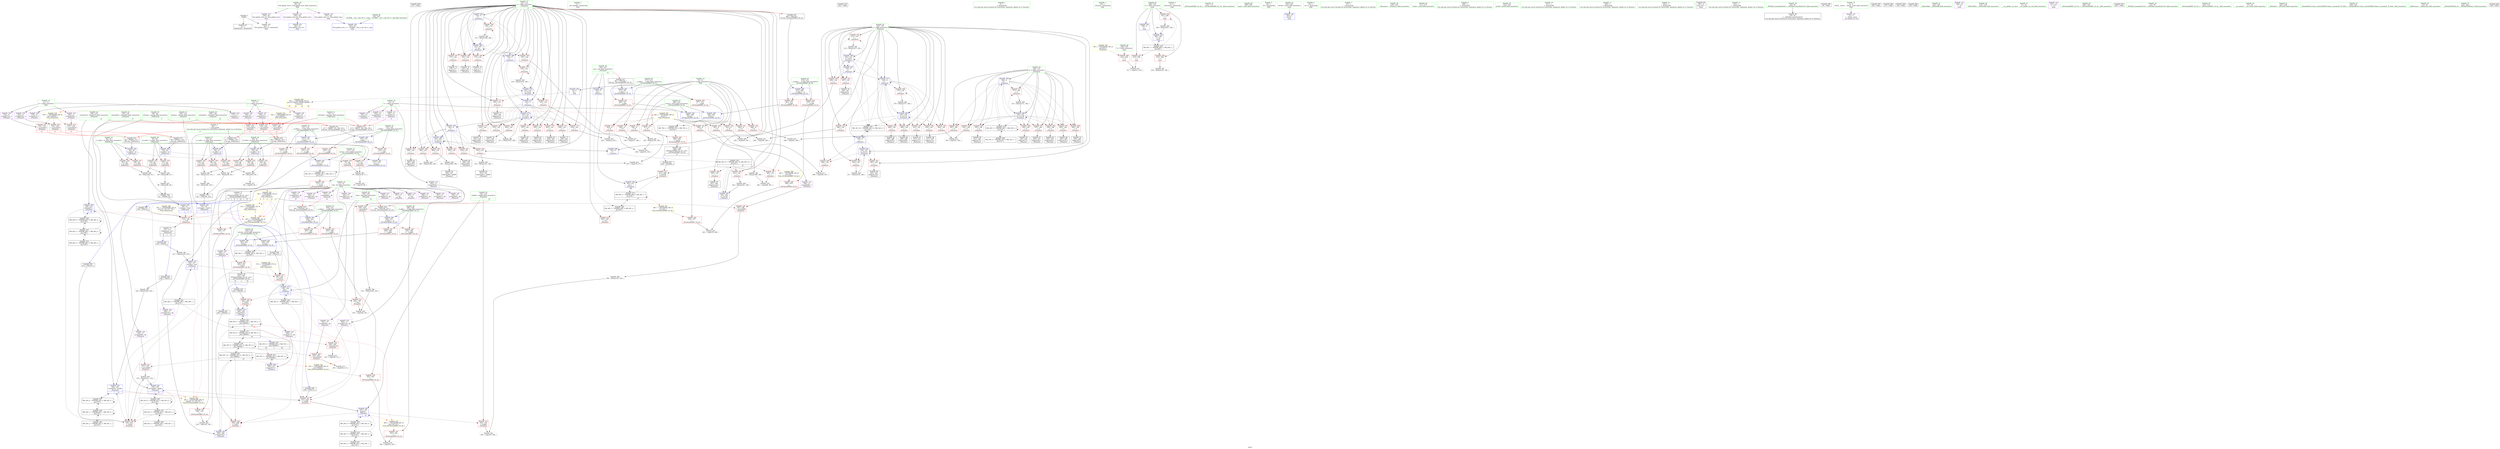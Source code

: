 digraph "SVFG" {
	label="SVFG";

	Node0x556687ac6ea0 [shape=record,color=grey,label="{NodeID: 0\nNullPtr}"];
	Node0x556687ac6ea0 -> Node0x556687afb410[style=solid];
	Node0x556687ac6ea0 -> Node0x556687b07cb0[style=solid];
	Node0x556687b5cd40 [shape=record,color=black,label="{NodeID: 609\n510 = PHI()\n}"];
	Node0x556687b29770 [shape=record,color=black,label="{NodeID: 443\nMR_18V_3 = PHI(MR_18V_4, MR_18V_2, )\npts\{118 \}\n}"];
	Node0x556687b29770 -> Node0x556687b00ef0[style=dashed];
	Node0x556687b09060 [shape=record,color=blue,label="{NodeID: 277\n144\<--9\nj\<--\n_Z5main2v\n}"];
	Node0x556687b09060 -> Node0x556687afccd0[style=dashed];
	Node0x556687b09060 -> Node0x556687afcda0[style=dashed];
	Node0x556687b09060 -> Node0x556687afce70[style=dashed];
	Node0x556687b09060 -> Node0x556687afcf40[style=dashed];
	Node0x556687b09060 -> Node0x556687afd010[style=dashed];
	Node0x556687b09060 -> Node0x556687afd0e0[style=dashed];
	Node0x556687b09060 -> Node0x556687afd1b0[style=dashed];
	Node0x556687b09060 -> Node0x556687b09060[style=dashed];
	Node0x556687b09060 -> Node0x556687b096e0[style=dashed];
	Node0x556687b09060 -> Node0x556687b2a170[style=dashed];
	Node0x556687afcda0 [shape=record,color=red,label="{NodeID: 194\n289\<--144\n\<--j\n_Z5main2v\n}"];
	Node0x556687afcda0 -> Node0x556687afc240[style=solid];
	Node0x556687af96c0 [shape=record,color=purple,label="{NodeID: 111\n242\<--15\narrayidx33\<--t\n_Z5main2v\n|{<s0>9}}"];
	Node0x556687af96c0:s0 -> Node0x556687b5d320[style=solid,color=red];
	Node0x556687af81d0 [shape=record,color=green,label="{NodeID: 28\n64\<--65\nx2.addr\<--x2.addr_field_insensitive\n_Z4distxxxx\n}"];
	Node0x556687af81d0 -> Node0x556687b00940[style=solid];
	Node0x556687af81d0 -> Node0x556687b00a10[style=solid];
	Node0x556687af81d0 -> Node0x556687b00ae0[style=solid];
	Node0x556687af81d0 -> Node0x556687b07f50[style=solid];
	Node0x556687b32370 [shape=record,color=black,label="{NodeID: 471\nMR_55V_8 = PHI(MR_55V_9, MR_55V_5, )\npts\{190000 \}\n|{|<s2>20}}"];
	Node0x556687b32370 -> Node0x556687afeae0[style=dashed];
	Node0x556687b32370 -> Node0x556687b27e70[style=dashed];
	Node0x556687b32370:s2 -> Node0x556687b2c970[style=dashed,color=blue];
	Node0x556687b03150 [shape=record,color=grey,label="{NodeID: 388\n84 = Binary(82, 83, )\n}"];
	Node0x556687b03150 -> Node0x556687b0ed70[style=solid];
	Node0x556687afe460 [shape=record,color=red,label="{NodeID: 222\n315\<--314\n\<--arrayidx72\n_Z5main2v\n|{<s0>11}}"];
	Node0x556687afe460:s0 -> Node0x556687b5d520[style=solid,color=red];
	Node0x556687afff80 [shape=record,color=red,label="{NodeID: 139\n225\<--8\n\<--N\n_Z5main2v\n}"];
	Node0x556687afff80 -> Node0x556687b15520[style=solid];
	Node0x556687afaa60 [shape=record,color=green,label="{NodeID: 56\n448\<--449\n__b.addr\<--__b.addr_field_insensitive\n_ZSt3minIxERKT_S2_S2_\n}"];
	Node0x556687afaa60 -> Node0x556687b06db0[style=solid];
	Node0x556687afaa60 -> Node0x556687b06e80[style=solid];
	Node0x556687afaa60 -> Node0x556687b09e30[style=solid];
	Node0x556687b384d0 [shape=record,color=yellow,style=double,label="{NodeID: 499\n30V_1 = ENCHI(MR_30V_0)\npts\{143 \}\nFun[_ZSt3maxIiERKT_S2_S2_]}"];
	Node0x556687b384d0 -> Node0x556687b075d0[style=dashed];
	Node0x556687b147a0 [shape=record,color=grey,label="{NodeID: 416\n392 = cmp(389, 391, )\n}"];
	Node0x556687b079e0 [shape=record,color=blue,label="{NodeID: 250\n8\<--9\nN\<--\nGlob }"];
	Node0x556687b079e0 -> Node0x556687b38b20[style=dashed];
	Node0x556687b01640 [shape=record,color=red,label="{NodeID: 167\n177\<--142\n\<--i\n_Z5main2v\n}"];
	Node0x556687b01640 -> Node0x556687afb950[style=solid];
	Node0x556687afc240 [shape=record,color=black,label="{NodeID: 84\n290\<--289\nidxprom55\<--\n_Z5main2v\n}"];
	Node0x556687adc940 [shape=record,color=green,label="{NodeID: 1\n7\<--1\n__dso_handle\<--dummyObj\nGlob }"];
	Node0x556687b5ce10 [shape=record,color=black,label="{NodeID: 610\n522 = PHI()\n}"];
	Node0x556687b29c70 [shape=record,color=black,label="{NodeID: 444\nMR_30V_15 = PHI(MR_30V_16, MR_30V_14, )\npts\{143 \}\n|{|<s5>15}}"];
	Node0x556687b29c70 -> Node0x556687b02680[style=dashed];
	Node0x556687b29c70 -> Node0x556687b02750[style=dashed];
	Node0x556687b29c70 -> Node0x556687b02820[style=dashed];
	Node0x556687b29c70 -> Node0x556687b06ab0[style=dashed];
	Node0x556687b29c70 -> Node0x556687b09c90[style=dashed];
	Node0x556687b29c70:s5 -> Node0x556687b384d0[style=dashed,color=red];
	Node0x556687b09130 [shape=record,color=blue,label="{NodeID: 278\n146\<--9\nk\<--\n_Z5main2v\n}"];
	Node0x556687b09130 -> Node0x556687afd4f0[style=dashed];
	Node0x556687b09130 -> Node0x556687afd5c0[style=dashed];
	Node0x556687b09130 -> Node0x556687afd690[style=dashed];
	Node0x556687b09130 -> Node0x556687afd760[style=dashed];
	Node0x556687b09130 -> Node0x556687afd830[style=dashed];
	Node0x556687b09130 -> Node0x556687afd900[style=dashed];
	Node0x556687b09130 -> Node0x556687afd9d0[style=dashed];
	Node0x556687b09130 -> Node0x556687afdaa0[style=dashed];
	Node0x556687b09130 -> Node0x556687afdb70[style=dashed];
	Node0x556687b09130 -> Node0x556687b09610[style=dashed];
	Node0x556687b09130 -> Node0x556687b26570[style=dashed];
	Node0x556687afce70 [shape=record,color=red,label="{NodeID: 195\n302\<--144\n\<--j\n_Z5main2v\n}"];
	Node0x556687afce70 -> Node0x556687b141a0[style=solid];
	Node0x556687af9790 [shape=record,color=purple,label="{NodeID: 112\n249\<--15\narrayidx36\<--t\n_Z5main2v\n}"];
	Node0x556687af9790 -> Node0x556687afe120[style=solid];
	Node0x556687af82a0 [shape=record,color=green,label="{NodeID: 29\n66\<--67\ny2.addr\<--y2.addr_field_insensitive\n_Z4distxxxx\n}"];
	Node0x556687af82a0 -> Node0x556687b00bb0[style=solid];
	Node0x556687af82a0 -> Node0x556687b00c80[style=solid];
	Node0x556687af82a0 -> Node0x556687b00d50[style=solid];
	Node0x556687af82a0 -> Node0x556687b08020[style=solid];
	Node0x556687b032d0 [shape=record,color=grey,label="{NodeID: 389\n105 = Binary(80, 104, )\n}"];
	Node0x556687b032d0 -> Node0x556687b0e7d0[style=solid];
	Node0x556687afe530 [shape=record,color=red,label="{NodeID: 223\n319\<--318\n\<--arrayidx74\n_Z5main2v\n|{<s0>11}}"];
	Node0x556687afe530:s0 -> Node0x556687b5d670[style=solid,color=red];
	Node0x556687b00050 [shape=record,color=red,label="{NodeID: 140\n277\<--8\n\<--N\n_Z5main2v\n}"];
	Node0x556687b00050 -> Node0x556687b150a0[style=solid];
	Node0x556687afab30 [shape=record,color=green,label="{NodeID: 57\n469\<--470\nretval\<--retval_field_insensitive\n_ZSt3maxIiERKT_S2_S2_\n}"];
	Node0x556687afab30 -> Node0x556687b070f0[style=solid];
	Node0x556687afab30 -> Node0x556687b0a240[style=solid];
	Node0x556687afab30 -> Node0x556687b0a310[style=solid];
	Node0x556687b14920 [shape=record,color=grey,label="{NodeID: 417\n169 = cmp(167, 168, )\n}"];
	Node0x556687b07ab0 [shape=record,color=blue,label="{NodeID: 251\n542\<--27\nllvm.global_ctors_0\<--\nGlob }"];
	Node0x556687b01710 [shape=record,color=red,label="{NodeID: 168\n181\<--142\n\<--i\n_Z5main2v\n}"];
	Node0x556687b01710 -> Node0x556687afba20[style=solid];
	Node0x556687afc310 [shape=record,color=black,label="{NodeID: 85\n306\<--305\nidxprom66\<--\n_Z5main2v\n}"];
	Node0x556687af66f0 [shape=record,color=green,label="{NodeID: 2\n9\<--1\n\<--dummyObj\nCan only get source location for instruction, argument, global var or function.}"];
	Node0x556687b5cee0 [shape=record,color=black,label="{NodeID: 611\n115 = PHI(68, 150, 156, 154, )\n0th arg _ZSt3maxIxERKT_S2_S2_ }"];
	Node0x556687b5cee0 -> Node0x556687b08290[style=solid];
	Node0x556687b2a170 [shape=record,color=black,label="{NodeID: 445\nMR_32V_10 = PHI(MR_32V_12, MR_32V_6, )\npts\{145 \}\n}"];
	Node0x556687b2a170 -> Node0x556687b09a20[style=dashed];
	Node0x556687b09200 [shape=record,color=blue,label="{NodeID: 279\n156\<--329\nref.tmp70\<--mul80\n_Z5main2v\n|{|<s3>12}}"];
	Node0x556687b09200 -> Node0x556687afe7a0[style=dashed];
	Node0x556687b09200 -> Node0x556687afe870[style=dashed];
	Node0x556687b09200 -> Node0x556687b2dd70[style=dashed];
	Node0x556687b09200:s3 -> Node0x556687b37aa0[style=dashed,color=red];
	Node0x556687afcf40 [shape=record,color=red,label="{NodeID: 196\n308\<--144\n\<--j\n_Z5main2v\n}"];
	Node0x556687afcf40 -> Node0x556687afc3e0[style=solid];
	Node0x556687af9860 [shape=record,color=purple,label="{NodeID: 113\n339\<--15\narrayidx85\<--t\n_Z5main2v\n|{<s0>13}}"];
	Node0x556687af9860:s0 -> Node0x556687b5d320[style=solid,color=red];
	Node0x556687af8370 [shape=record,color=green,label="{NodeID: 30\n68\<--69\nref.tmp\<--ref.tmp_field_insensitive\n_Z4distxxxx\n|{|<s1>3}}"];
	Node0x556687af8370 -> Node0x556687b080f0[style=solid];
	Node0x556687af8370:s1 -> Node0x556687b5cee0[style=solid,color=red];
	Node0x556687b32d70 [shape=record,color=black,label="{NodeID: 473\nMR_48V_4 = PHI(MR_48V_6, MR_48V_3, )\npts\{161 \}\n|{|<s4>15}}"];
	Node0x556687b32d70 -> Node0x556687b06ab0[style=dashed];
	Node0x556687b32d70 -> Node0x556687b09af0[style=dashed];
	Node0x556687b32d70 -> Node0x556687b2a670[style=dashed];
	Node0x556687b32d70 -> Node0x556687b32d70[style=dashed];
	Node0x556687b32d70:s4 -> Node0x556687b382e0[style=dashed,color=red];
	Node0x556687b03450 [shape=record,color=grey,label="{NodeID: 390\n95 = Binary(93, 94, )\n}"];
	Node0x556687b03450 -> Node0x556687b15820[style=solid];
	Node0x556687afe600 [shape=record,color=red,label="{NodeID: 224\n323\<--322\n\<--arrayidx76\n_Z5main2v\n|{<s0>11}}"];
	Node0x556687afe600:s0 -> Node0x556687b5d7c0[style=solid,color=red];
	Node0x556687b00120 [shape=record,color=red,label="{NodeID: 141\n283\<--8\n\<--N\n_Z5main2v\n}"];
	Node0x556687b00120 -> Node0x556687b14f20[style=solid];
	Node0x556687afac00 [shape=record,color=green,label="{NodeID: 58\n471\<--472\n__a.addr\<--__a.addr_field_insensitive\n_ZSt3maxIiERKT_S2_S2_\n}"];
	Node0x556687afac00 -> Node0x556687b071c0[style=solid];
	Node0x556687afac00 -> Node0x556687b07290[style=solid];
	Node0x556687afac00 -> Node0x556687b0a0a0[style=solid];
	Node0x556687b14aa0 [shape=record,color=grey,label="{NodeID: 418\n456 = cmp(453, 455, )\n}"];
	Node0x556687b07bb0 [shape=record,color=blue,label="{NodeID: 252\n543\<--28\nllvm.global_ctors_1\<--_GLOBAL__sub_I_rng..58_0_1.cpp\nGlob }"];
	Node0x556687b017e0 [shape=record,color=red,label="{NodeID: 169\n186\<--142\n\<--i\n_Z5main2v\n}"];
	Node0x556687b017e0 -> Node0x556687b02b50[style=solid];
	Node0x556687afc3e0 [shape=record,color=black,label="{NodeID: 86\n309\<--308\nidxprom68\<--\n_Z5main2v\n}"];
	Node0x556687ad45a0 [shape=record,color=green,label="{NodeID: 3\n20\<--1\n_ZSt3cin\<--dummyObj\nGlob }"];
	Node0x556687b5d320 [shape=record,color=black,label="{NodeID: 612\n116 = PHI(70, 242, 158, 339, )\n1st arg _ZSt3maxIxERKT_S2_S2_ }"];
	Node0x556687b5d320 -> Node0x556687b08360[style=solid];
	Node0x556687b2a670 [shape=record,color=black,label="{NodeID: 446\nMR_48V_3 = PHI(MR_48V_4, MR_48V_2, )\npts\{161 \}\n}"];
	Node0x556687b2a670 -> Node0x556687afdde0[style=dashed];
	Node0x556687b2a670 -> Node0x556687b32d70[style=dashed];
	Node0x556687b092d0 [shape=record,color=blue,label="{NodeID: 280\n158\<--332\nref.tmp81\<--\n_Z5main2v\n|{|<s3>12}}"];
	Node0x556687b092d0 -> Node0x556687afe7a0[style=dashed];
	Node0x556687b092d0 -> Node0x556687afe870[style=dashed];
	Node0x556687b092d0 -> Node0x556687b2e270[style=dashed];
	Node0x556687b092d0:s3 -> Node0x556687b37960[style=dashed,color=red];
	Node0x556687afd010 [shape=record,color=red,label="{NodeID: 197\n312\<--144\n\<--j\n_Z5main2v\n}"];
	Node0x556687afd010 -> Node0x556687afc4b0[style=solid];
	Node0x556687af9930 [shape=record,color=purple,label="{NodeID: 114\n346\<--15\narrayidx88\<--t\n_Z5main2v\n}"];
	Node0x556687af9930 -> Node0x556687afe940[style=solid];
	Node0x556687af8440 [shape=record,color=green,label="{NodeID: 31\n70\<--71\nref.tmp4\<--ref.tmp4_field_insensitive\n_Z4distxxxx\n|{|<s1>3}}"];
	Node0x556687af8440 -> Node0x556687b081c0[style=solid];
	Node0x556687af8440:s1 -> Node0x556687b5d320[style=solid,color=red];
	Node0x556687b035d0 [shape=record,color=grey,label="{NodeID: 391\n78 = Binary(76, 77, )\n}"];
	Node0x556687b035d0 -> Node0x556687b14da0[style=solid];
	Node0x556687afe6d0 [shape=record,color=red,label="{NodeID: 225\n327\<--326\n\<--arrayidx78\n_Z5main2v\n|{<s0>11}}"];
	Node0x556687afe6d0:s0 -> Node0x556687b5d910[style=solid,color=red];
	Node0x556687b001f0 [shape=record,color=red,label="{NodeID: 142\n298\<--8\n\<--N\n_Z5main2v\n}"];
	Node0x556687b001f0 -> Node0x556687b144a0[style=solid];
	Node0x556687afacd0 [shape=record,color=green,label="{NodeID: 59\n473\<--474\n__b.addr\<--__b.addr_field_insensitive\n_ZSt3maxIiERKT_S2_S2_\n}"];
	Node0x556687afacd0 -> Node0x556687b07360[style=solid];
	Node0x556687afacd0 -> Node0x556687b07430[style=solid];
	Node0x556687afacd0 -> Node0x556687b0a170[style=solid];
	Node0x556687b14c20 [shape=record,color=grey,label="{NodeID: 419\n517 = cmp(515, 516, )\n}"];
	Node0x556687b07cb0 [shape=record,color=blue, style = dotted,label="{NodeID: 253\n544\<--3\nllvm.global_ctors_2\<--dummyVal\nGlob }"];
	Node0x556687b018b0 [shape=record,color=red,label="{NodeID: 170\n193\<--142\n\<--i\n_Z5main2v\n}"];
	Node0x556687b018b0 -> Node0x556687b13ea0[style=solid];
	Node0x556687afc4b0 [shape=record,color=black,label="{NodeID: 87\n313\<--312\nidxprom71\<--\n_Z5main2v\n}"];
	Node0x556687ad4630 [shape=record,color=green,label="{NodeID: 4\n21\<--1\n_ZSt4cout\<--dummyObj\nGlob }"];
	Node0x556687b5d520 [shape=record,color=black,label="{NodeID: 613\n56 = PHI(80, 315, )\n0th arg _Z4distxxxx }"];
	Node0x556687b5d520 -> Node0x556687b07db0[style=solid];
	Node0x556687b093a0 [shape=record,color=blue,label="{NodeID: 281\n154\<--335\nref.tmp65\<--add83\n_Z5main2v\n|{|<s2>13}}"];
	Node0x556687b093a0 -> Node0x556687afe870[style=dashed];
	Node0x556687b093a0 -> Node0x556687b2d870[style=dashed];
	Node0x556687b093a0:s2 -> Node0x556687b37aa0[style=dashed,color=red];
	Node0x556687afd0e0 [shape=record,color=red,label="{NodeID: 198\n316\<--144\n\<--j\n_Z5main2v\n}"];
	Node0x556687afd0e0 -> Node0x556687afc580[style=solid];
	Node0x556687afec20 [shape=record,color=purple,label="{NodeID: 115\n206\<--17\narrayidx15\<--dp\n_Z5main2v\n}"];
	Node0x556687af8510 [shape=record,color=green,label="{NodeID: 32\n110\<--111\n_ZSt3maxIxERKT_S2_S2_\<--_ZSt3maxIxERKT_S2_S2__field_insensitive\n}"];
	Node0x556687b03750 [shape=record,color=grey,label="{NodeID: 392\n271 = Binary(270, 188, )\n}"];
	Node0x556687b03750 -> Node0x556687b08ec0[style=solid];
	Node0x556687afe7a0 [shape=record,color=red,label="{NodeID: 226\n334\<--333\n\<--call82\n_Z5main2v\n}"];
	Node0x556687afe7a0 -> Node0x556687b047d0[style=solid];
	Node0x556687b002c0 [shape=record,color=red,label="{NodeID: 143\n390\<--8\n\<--N\n_Z5main2v\n}"];
	Node0x556687b002c0 -> Node0x556687b0f490[style=solid];
	Node0x556687afada0 [shape=record,color=green,label="{NodeID: 60\n499\<--500\nmain\<--main_field_insensitive\n}"];
	Node0x556687b38880 [shape=record,color=yellow,style=double,label="{NodeID: 503\n78V_1 = ENCHI(MR_78V_0)\npts\{505 \}\nFun[main]}"];
	Node0x556687b38880 -> Node0x556687b076a0[style=dashed];
	Node0x556687b14da0 [shape=record,color=grey,label="{NodeID: 420\n79 = cmp(78, 80, )\n}"];
	Node0x556687b07db0 [shape=record,color=blue,label="{NodeID: 254\n60\<--56\nx1.addr\<--x1\n_Z4distxxxx\n}"];
	Node0x556687b07db0 -> Node0x556687b00460[style=dashed];
	Node0x556687b07db0 -> Node0x556687b00530[style=dashed];
	Node0x556687b07db0 -> Node0x556687b00600[style=dashed];
	Node0x556687b01980 [shape=record,color=red,label="{NodeID: 171\n204\<--142\n\<--i\n_Z5main2v\n}"];
	Node0x556687b01980 -> Node0x556687afbaf0[style=solid];
	Node0x556687afc580 [shape=record,color=black,label="{NodeID: 88\n317\<--316\nidxprom73\<--\n_Z5main2v\n}"];
	Node0x556687af6f60 [shape=record,color=green,label="{NodeID: 5\n22\<--1\n.str\<--dummyObj\nGlob }"];
	Node0x556687b5d670 [shape=record,color=black,label="{NodeID: 614\n57 = PHI(80, 319, )\n1st arg _Z4distxxxx }"];
	Node0x556687b5d670 -> Node0x556687b07e80[style=solid];
	Node0x556687b09470 [shape=record,color=blue,label="{NodeID: 282\n152\<--341\ntmp64\<--\n_Z5main2v\n|{|<s3>14}}"];
	Node0x556687b09470 -> Node0x556687afdd10[style=dashed];
	Node0x556687b09470 -> Node0x556687afea10[style=dashed];
	Node0x556687b09470 -> Node0x556687b2d370[style=dashed];
	Node0x556687b09470:s3 -> Node0x556687b39ce0[style=dashed,color=red];
	Node0x556687afd1b0 [shape=record,color=red,label="{NodeID: 199\n377\<--144\n\<--j\n_Z5main2v\n}"];
	Node0x556687afd1b0 -> Node0x556687b04650[style=solid];
	Node0x556687afecb0 [shape=record,color=purple,label="{NodeID: 116\n209\<--17\narrayidx17\<--dp\n_Z5main2v\n}"];
	Node0x556687afecb0 -> Node0x556687b08910[style=solid];
	Node0x556687af8610 [shape=record,color=green,label="{NodeID: 33\n117\<--118\nretval\<--retval_field_insensitive\n_ZSt3maxIxERKT_S2_S2_\n}"];
	Node0x556687af8610 -> Node0x556687b00ef0[style=solid];
	Node0x556687af8610 -> Node0x556687b08430[style=solid];
	Node0x556687af8610 -> Node0x556687b08500[style=solid];
	Node0x556687b038d0 [shape=record,color=grey,label="{NodeID: 393\n237 = Binary(236, 238, )\n}"];
	Node0x556687b038d0 -> Node0x556687b08c50[style=solid];
	Node0x556687afe870 [shape=record,color=red,label="{NodeID: 227\n341\<--340\n\<--call86\n_Z5main2v\n}"];
	Node0x556687afe870 -> Node0x556687b09470[style=solid];
	Node0x556687b00390 [shape=record,color=red,label="{NodeID: 144\n397\<--8\n\<--N\n_Z5main2v\n}"];
	Node0x556687b00390 -> Node0x556687b14020[style=solid];
	Node0x556687afaea0 [shape=record,color=green,label="{NodeID: 61\n502\<--503\nretval\<--retval_field_insensitive\nmain\n}"];
	Node0x556687afaea0 -> Node0x556687b0a3e0[style=solid];
	Node0x556687b14f20 [shape=record,color=grey,label="{NodeID: 421\n284 = cmp(282, 283, )\n}"];
	Node0x556687b07e80 [shape=record,color=blue,label="{NodeID: 255\n62\<--57\ny1.addr\<--y1\n_Z4distxxxx\n}"];
	Node0x556687b07e80 -> Node0x556687b006d0[style=dashed];
	Node0x556687b07e80 -> Node0x556687b007a0[style=dashed];
	Node0x556687b07e80 -> Node0x556687b00870[style=dashed];
	Node0x556687b01a50 [shape=record,color=red,label="{NodeID: 172\n218\<--142\n\<--i\n_Z5main2v\n}"];
	Node0x556687b01a50 -> Node0x556687b02cd0[style=solid];
	Node0x556687afc650 [shape=record,color=black,label="{NodeID: 89\n321\<--320\nidxprom75\<--\n_Z5main2v\n}"];
	Node0x556687af6ff0 [shape=record,color=green,label="{NodeID: 6\n24\<--1\n.str.1\<--dummyObj\nGlob }"];
	Node0x556687b5d7c0 [shape=record,color=black,label="{NodeID: 615\n58 = PHI(231, 323, )\n2nd arg _Z4distxxxx }"];
	Node0x556687b5d7c0 -> Node0x556687b07f50[style=solid];
	Node0x556687b09540 [shape=record,color=blue,label="{NodeID: 283\n366\<--359\narrayidx102\<--\n_Z5main2v\n}"];
	Node0x556687b09540 -> Node0x556687b2c470[style=dashed];
	Node0x556687afd280 [shape=record,color=red,label="{NodeID: 200\n396\<--144\n\<--j\n_Z5main2v\n}"];
	Node0x556687afd280 -> Node0x556687b14020[style=solid];
	Node0x556687afed40 [shape=record,color=purple,label="{NodeID: 117\n257\<--17\n\<--dp\n_Z5main2v\n}"];
	Node0x556687af86e0 [shape=record,color=green,label="{NodeID: 34\n119\<--120\n__a.addr\<--__a.addr_field_insensitive\n_ZSt3maxIxERKT_S2_S2_\n}"];
	Node0x556687af86e0 -> Node0x556687b00fc0[style=solid];
	Node0x556687af86e0 -> Node0x556687b01090[style=solid];
	Node0x556687af86e0 -> Node0x556687b08290[style=solid];
	Node0x556687b03a50 [shape=record,color=grey,label="{NodeID: 394\n348 = Binary(347, 252, )\n}"];
	Node0x556687b03a50 -> Node0x556687b153a0[style=solid];
	Node0x556687afe940 [shape=record,color=red,label="{NodeID: 228\n347\<--346\n\<--arrayidx88\n_Z5main2v\n}"];
	Node0x556687afe940 -> Node0x556687b03a50[style=solid];
	Node0x556687b00460 [shape=record,color=red,label="{NodeID: 145\n76\<--60\n\<--x1.addr\n_Z4distxxxx\n}"];
	Node0x556687b00460 -> Node0x556687b035d0[style=solid];
	Node0x556687afaf70 [shape=record,color=green,label="{NodeID: 62\n504\<--505\nT\<--T_field_insensitive\nmain\n}"];
	Node0x556687afaf70 -> Node0x556687b076a0[style=solid];
	Node0x556687b150a0 [shape=record,color=grey,label="{NodeID: 422\n278 = cmp(276, 277, )\n}"];
	Node0x556687b07f50 [shape=record,color=blue,label="{NodeID: 256\n64\<--58\nx2.addr\<--x2\n_Z4distxxxx\n}"];
	Node0x556687b07f50 -> Node0x556687b00940[style=dashed];
	Node0x556687b07f50 -> Node0x556687b00a10[style=dashed];
	Node0x556687b07f50 -> Node0x556687b00ae0[style=dashed];
	Node0x556687b01b20 [shape=record,color=red,label="{NodeID: 173\n224\<--142\n\<--i\n_Z5main2v\n}"];
	Node0x556687b01b20 -> Node0x556687b15520[style=solid];
	Node0x556687afc720 [shape=record,color=black,label="{NodeID: 90\n325\<--324\nidxprom77\<--\n_Z5main2v\n}"];
	Node0x556687af7080 [shape=record,color=green,label="{NodeID: 7\n27\<--1\n\<--dummyObj\nCan only get source location for instruction, argument, global var or function.}"];
	Node0x556687b5d910 [shape=record,color=black,label="{NodeID: 616\n59 = PHI(235, 327, )\n3rd arg _Z4distxxxx }"];
	Node0x556687b5d910 -> Node0x556687b08020[style=solid];
	Node0x556687b09610 [shape=record,color=blue,label="{NodeID: 284\n146\<--372\nk\<--inc106\n_Z5main2v\n}"];
	Node0x556687b09610 -> Node0x556687afd4f0[style=dashed];
	Node0x556687b09610 -> Node0x556687afd5c0[style=dashed];
	Node0x556687b09610 -> Node0x556687afd690[style=dashed];
	Node0x556687b09610 -> Node0x556687afd760[style=dashed];
	Node0x556687b09610 -> Node0x556687afd830[style=dashed];
	Node0x556687b09610 -> Node0x556687afd900[style=dashed];
	Node0x556687b09610 -> Node0x556687afd9d0[style=dashed];
	Node0x556687b09610 -> Node0x556687afdaa0[style=dashed];
	Node0x556687b09610 -> Node0x556687afdb70[style=dashed];
	Node0x556687b09610 -> Node0x556687b09610[style=dashed];
	Node0x556687b09610 -> Node0x556687b26570[style=dashed];
	Node0x556687afd350 [shape=record,color=red,label="{NodeID: 201\n403\<--144\n\<--j\n_Z5main2v\n}"];
	Node0x556687afd350 -> Node0x556687af9c50[style=solid];
	Node0x556687afee10 [shape=record,color=purple,label="{NodeID: 118\n258\<--17\narrayidx40\<--dp\n_Z5main2v\n|{<s0>10}}"];
	Node0x556687afee10:s0 -> Node0x556687b5dc80[style=solid,color=red];
	Node0x556687af87b0 [shape=record,color=green,label="{NodeID: 35\n121\<--122\n__b.addr\<--__b.addr_field_insensitive\n_ZSt3maxIxERKT_S2_S2_\n}"];
	Node0x556687af87b0 -> Node0x556687b01160[style=solid];
	Node0x556687af87b0 -> Node0x556687b01230[style=solid];
	Node0x556687af87b0 -> Node0x556687b08360[style=solid];
	Node0x556687b03bd0 [shape=record,color=grey,label="{NodeID: 395\n352 = Binary(351, 188, )\n}"];
	Node0x556687b03bd0 -> Node0x556687afc990[style=solid];
	Node0x556687afea10 [shape=record,color=red,label="{NodeID: 229\n359\<--358\n\<--call97\n_Z5main2v\n}"];
	Node0x556687afea10 -> Node0x556687b09540[style=solid];
	Node0x556687b00530 [shape=record,color=red,label="{NodeID: 146\n82\<--60\n\<--x1.addr\n_Z4distxxxx\n}"];
	Node0x556687b00530 -> Node0x556687b03150[style=solid];
	Node0x556687afb040 [shape=record,color=green,label="{NodeID: 63\n506\<--507\nt\<--t_field_insensitive\nmain\n}"];
	Node0x556687afb040 -> Node0x556687b07770[style=solid];
	Node0x556687afb040 -> Node0x556687b07840[style=solid];
	Node0x556687afb040 -> Node0x556687b07910[style=solid];
	Node0x556687afb040 -> Node0x556687b0a4b0[style=solid];
	Node0x556687afb040 -> Node0x556687b0a580[style=solid];
	Node0x556687b38b20 [shape=record,color=yellow,style=double,label="{NodeID: 506\n83V_1 = ENCHI(MR_83V_0)\npts\{10 120000 140000 160000 \}\nFun[main]|{<s0>20|<s1>20|<s2>20|<s3>20}}"];
	Node0x556687b38b20:s0 -> Node0x556687b38c90[style=dashed,color=red];
	Node0x556687b38b20:s1 -> Node0x556687b39690[style=dashed,color=red];
	Node0x556687b38b20:s2 -> Node0x556687b39770[style=dashed,color=red];
	Node0x556687b38b20:s3 -> Node0x556687b39850[style=dashed,color=red];
	Node0x556687b15220 [shape=record,color=grey,label="{NodeID: 423\n481 = cmp(478, 480, )\n}"];
	Node0x556687b08020 [shape=record,color=blue,label="{NodeID: 257\n66\<--59\ny2.addr\<--y2\n_Z4distxxxx\n}"];
	Node0x556687b08020 -> Node0x556687b00bb0[style=dashed];
	Node0x556687b08020 -> Node0x556687b00c80[style=dashed];
	Node0x556687b08020 -> Node0x556687b00d50[style=dashed];
	Node0x556687b01bf0 [shape=record,color=red,label="{NodeID: 174\n228\<--142\n\<--i\n_Z5main2v\n}"];
	Node0x556687b01bf0 -> Node0x556687afbc90[style=solid];
	Node0x556687afc7f0 [shape=record,color=black,label="{NodeID: 91\n338\<--337\nidxprom84\<--\n_Z5main2v\n}"];
	Node0x556687af7110 [shape=record,color=green,label="{NodeID: 8\n80\<--1\n\<--dummyObj\nCan only get source location for instruction, argument, global var or function.|{<s0>8|<s1>8}}"];
	Node0x556687af7110:s0 -> Node0x556687b5d520[style=solid,color=red];
	Node0x556687af7110:s1 -> Node0x556687b5d670[style=solid,color=red];
	Node0x556687b5da60 [shape=record,color=black,label="{NodeID: 617\n467 = PHI(160, )\n0th arg _ZSt3maxIiERKT_S2_S2_ }"];
	Node0x556687b5da60 -> Node0x556687b0a0a0[style=solid];
	Node0x556687b096e0 [shape=record,color=blue,label="{NodeID: 285\n144\<--378\nj\<--inc110\n_Z5main2v\n}"];
	Node0x556687b096e0 -> Node0x556687afccd0[style=dashed];
	Node0x556687b096e0 -> Node0x556687afcda0[style=dashed];
	Node0x556687b096e0 -> Node0x556687afce70[style=dashed];
	Node0x556687b096e0 -> Node0x556687afcf40[style=dashed];
	Node0x556687b096e0 -> Node0x556687afd010[style=dashed];
	Node0x556687b096e0 -> Node0x556687afd0e0[style=dashed];
	Node0x556687b096e0 -> Node0x556687afd1b0[style=dashed];
	Node0x556687b096e0 -> Node0x556687b09060[style=dashed];
	Node0x556687b096e0 -> Node0x556687b096e0[style=dashed];
	Node0x556687b096e0 -> Node0x556687b2a170[style=dashed];
	Node0x556687afd420 [shape=record,color=red,label="{NodeID: 202\n416\<--144\n\<--j\n_Z5main2v\n}"];
	Node0x556687afd420 -> Node0x556687b13720[style=solid];
	Node0x556687afeee0 [shape=record,color=purple,label="{NodeID: 119\n265\<--17\n\<--dp\n_Z5main2v\n}"];
	Node0x556687af8880 [shape=record,color=green,label="{NodeID: 36\n139\<--140\n_Z5main2v\<--_Z5main2v_field_insensitive\n}"];
	Node0x556687b03d50 [shape=record,color=grey,label="{NodeID: 396\n251 = Binary(250, 252, )\n}"];
	Node0x556687b03d50 -> Node0x556687b156a0[style=solid];
	Node0x556687afeae0 [shape=record,color=red,label="{NodeID: 230\n406\<--405\n\<--arrayidx125\n_Z5main2v\n}"];
	Node0x556687afeae0 -> Node0x556687b14620[style=solid];
	Node0x556687b00600 [shape=record,color=red,label="{NodeID: 147\n86\<--60\n\<--x1.addr\n_Z4distxxxx\n}"];
	Node0x556687b00600 -> Node0x556687b041d0[style=solid];
	Node0x556687afb110 [shape=record,color=green,label="{NodeID: 64\n511\<--512\nscanf\<--scanf_field_insensitive\n}"];
	Node0x556687b38c90 [shape=record,color=yellow,style=double,label="{NodeID: 507\n28V_1 = ENCHI(MR_28V_0)\npts\{10 \}\nFun[_Z5main2v]}"];
	Node0x556687b38c90 -> Node0x556687affd10[style=dashed];
	Node0x556687b38c90 -> Node0x556687affde0[style=dashed];
	Node0x556687b38c90 -> Node0x556687affeb0[style=dashed];
	Node0x556687b38c90 -> Node0x556687afff80[style=dashed];
	Node0x556687b38c90 -> Node0x556687b00050[style=dashed];
	Node0x556687b38c90 -> Node0x556687b00120[style=dashed];
	Node0x556687b38c90 -> Node0x556687b001f0[style=dashed];
	Node0x556687b38c90 -> Node0x556687b002c0[style=dashed];
	Node0x556687b38c90 -> Node0x556687b00390[style=dashed];
	Node0x556687b153a0 [shape=record,color=grey,label="{NodeID: 424\n349 = cmp(343, 348, )\n}"];
	Node0x556687b080f0 [shape=record,color=blue,label="{NodeID: 258\n68\<--91\nref.tmp\<--cond\n_Z4distxxxx\n|{|<s1>3}}"];
	Node0x556687b080f0 -> Node0x556687b00e20[style=dashed];
	Node0x556687b080f0:s1 -> Node0x556687b37aa0[style=dashed,color=red];
	Node0x556687b01cc0 [shape=record,color=red,label="{NodeID: 175\n232\<--142\n\<--i\n_Z5main2v\n}"];
	Node0x556687b01cc0 -> Node0x556687afbd60[style=solid];
	Node0x556687afc8c0 [shape=record,color=black,label="{NodeID: 92\n345\<--344\nidxprom87\<--\n_Z5main2v\n}"];
	Node0x556687af71a0 [shape=record,color=green,label="{NodeID: 9\n188\<--1\n\<--dummyObj\nCan only get source location for instruction, argument, global var or function.}"];
	Node0x556687b5db70 [shape=record,color=black,label="{NodeID: 618\n468 = PHI(142, )\n1st arg _ZSt3maxIiERKT_S2_S2_ }"];
	Node0x556687b5db70 -> Node0x556687b0a170[style=solid];
	Node0x556687b2c470 [shape=record,color=black,label="{NodeID: 452\nMR_55V_10 = PHI(MR_55V_13, MR_55V_9, )\npts\{190000 \}\n|{|<s5>14}}"];
	Node0x556687b2c470 -> Node0x556687afe390[style=dashed];
	Node0x556687b2c470 -> Node0x556687afea10[style=dashed];
	Node0x556687b2c470 -> Node0x556687b09540[style=dashed];
	Node0x556687b2c470 -> Node0x556687b27e70[style=dashed];
	Node0x556687b2c470 -> Node0x556687b2c470[style=dashed];
	Node0x556687b2c470:s5 -> Node0x556687b39c00[style=dashed,color=red];
	Node0x556687b097b0 [shape=record,color=blue,label="{NodeID: 286\n142\<--383\ni\<--inc113\n_Z5main2v\n}"];
	Node0x556687b097b0 -> Node0x556687b021a0[style=dashed];
	Node0x556687b097b0 -> Node0x556687b02270[style=dashed];
	Node0x556687b097b0 -> Node0x556687b02340[style=dashed];
	Node0x556687b097b0 -> Node0x556687b02410[style=dashed];
	Node0x556687b097b0 -> Node0x556687b024e0[style=dashed];
	Node0x556687b097b0 -> Node0x556687b025b0[style=dashed];
	Node0x556687b097b0 -> Node0x556687b097b0[style=dashed];
	Node0x556687b097b0 -> Node0x556687b09950[style=dashed];
	Node0x556687afd4f0 [shape=record,color=red,label="{NodeID: 203\n297\<--146\n\<--k\n_Z5main2v\n}"];
	Node0x556687afd4f0 -> Node0x556687b144a0[style=solid];
	Node0x556687afefb0 [shape=record,color=purple,label="{NodeID: 120\n266\<--17\narrayidx43\<--dp\n_Z5main2v\n}"];
	Node0x556687afefb0 -> Node0x556687b08df0[style=solid];
	Node0x556687af8980 [shape=record,color=green,label="{NodeID: 37\n142\<--143\ni\<--i_field_insensitive\n_Z5main2v\n|{|<s35>15}}"];
	Node0x556687af8980 -> Node0x556687b014a0[style=solid];
	Node0x556687af8980 -> Node0x556687b01570[style=solid];
	Node0x556687af8980 -> Node0x556687b01640[style=solid];
	Node0x556687af8980 -> Node0x556687b01710[style=solid];
	Node0x556687af8980 -> Node0x556687b017e0[style=solid];
	Node0x556687af8980 -> Node0x556687b018b0[style=solid];
	Node0x556687af8980 -> Node0x556687b01980[style=solid];
	Node0x556687af8980 -> Node0x556687b01a50[style=solid];
	Node0x556687af8980 -> Node0x556687b01b20[style=solid];
	Node0x556687af8980 -> Node0x556687b01bf0[style=solid];
	Node0x556687af8980 -> Node0x556687b01cc0[style=solid];
	Node0x556687af8980 -> Node0x556687b01d90[style=solid];
	Node0x556687af8980 -> Node0x556687b01e60[style=solid];
	Node0x556687af8980 -> Node0x556687b01f30[style=solid];
	Node0x556687af8980 -> Node0x556687b02000[style=solid];
	Node0x556687af8980 -> Node0x556687b020d0[style=solid];
	Node0x556687af8980 -> Node0x556687b021a0[style=solid];
	Node0x556687af8980 -> Node0x556687b02270[style=solid];
	Node0x556687af8980 -> Node0x556687b02340[style=solid];
	Node0x556687af8980 -> Node0x556687b02410[style=solid];
	Node0x556687af8980 -> Node0x556687b024e0[style=solid];
	Node0x556687af8980 -> Node0x556687b025b0[style=solid];
	Node0x556687af8980 -> Node0x556687b02680[style=solid];
	Node0x556687af8980 -> Node0x556687b02750[style=solid];
	Node0x556687af8980 -> Node0x556687b02820[style=solid];
	Node0x556687af8980 -> Node0x556687b085d0[style=solid];
	Node0x556687af8980 -> Node0x556687b086a0[style=solid];
	Node0x556687af8980 -> Node0x556687b08770[style=solid];
	Node0x556687af8980 -> Node0x556687b08ab0[style=solid];
	Node0x556687af8980 -> Node0x556687b08b80[style=solid];
	Node0x556687af8980 -> Node0x556687b08ec0[style=solid];
	Node0x556687af8980 -> Node0x556687b08f90[style=solid];
	Node0x556687af8980 -> Node0x556687b097b0[style=solid];
	Node0x556687af8980 -> Node0x556687b09950[style=solid];
	Node0x556687af8980 -> Node0x556687b09c90[style=solid];
	Node0x556687af8980:s35 -> Node0x556687b5db70[style=solid,color=red];
	Node0x556687b03ed0 [shape=record,color=grey,label="{NodeID: 397\n100 = Binary(98, 99, )\n}"];
	Node0x556687b03ed0 -> Node0x556687b0e7d0[style=solid];
	Node0x556687b06ab0 [shape=record,color=red,label="{NodeID: 231\n412\<--409\n\<--call128\n_Z5main2v\n}"];
	Node0x556687b06ab0 -> Node0x556687b09af0[style=solid];
	Node0x556687b006d0 [shape=record,color=red,label="{NodeID: 148\n93\<--62\n\<--y1.addr\n_Z4distxxxx\n}"];
	Node0x556687b006d0 -> Node0x556687b03450[style=solid];
	Node0x556687afb210 [shape=record,color=green,label="{NodeID: 65\n523\<--524\nprintf\<--printf_field_insensitive\n}"];
	Node0x556687b15520 [shape=record,color=grey,label="{NodeID: 425\n226 = cmp(224, 225, )\n}"];
	Node0x556687b081c0 [shape=record,color=blue,label="{NodeID: 259\n70\<--107\nref.tmp4\<--cond13\n_Z4distxxxx\n|{|<s1>3}}"];
	Node0x556687b081c0 -> Node0x556687b00e20[style=dashed];
	Node0x556687b081c0:s1 -> Node0x556687b37960[style=dashed,color=red];
	Node0x556687b01d90 [shape=record,color=red,label="{NodeID: 176\n240\<--142\n\<--i\n_Z5main2v\n}"];
	Node0x556687b01d90 -> Node0x556687afbe30[style=solid];
	Node0x556687afc990 [shape=record,color=black,label="{NodeID: 93\n353\<--352\nidxprom93\<--add92\n_Z5main2v\n}"];
	Node0x556687af7230 [shape=record,color=green,label="{NodeID: 10\n211\<--1\n\<--dummyObj\nCan only get source location for instruction, argument, global var or function.}"];
	Node0x556687b5dc80 [shape=record,color=black,label="{NodeID: 619\n442 = PHI(258, 357, )\n0th arg _ZSt3minIxERKT_S2_S2_ }"];
	Node0x556687b5dc80 -> Node0x556687b09d60[style=solid];
	Node0x556687b2c970 [shape=record,color=black,label="{NodeID: 453\nMR_55V_2 = PHI(MR_55V_3, MR_55V_1, )\npts\{190000 \}\n|{<s0>20|<s1>20}}"];
	Node0x556687b2c970:s0 -> Node0x556687b25b70[style=dashed,color=red];
	Node0x556687b2c970:s1 -> Node0x556687b29270[style=dashed,color=red];
	Node0x556687b09880 [shape=record,color=blue,label="{NodeID: 287\n160\<--9\nans\<--\n_Z5main2v\n}"];
	Node0x556687b09880 -> Node0x556687b2a670[style=dashed];
	Node0x556687afd5c0 [shape=record,color=red,label="{NodeID: 204\n301\<--146\n\<--k\n_Z5main2v\n}"];
	Node0x556687afd5c0 -> Node0x556687b141a0[style=solid];
	Node0x556687aff080 [shape=record,color=purple,label="{NodeID: 121\n288\<--17\narrayidx54\<--dp\n_Z5main2v\n}"];
	Node0x556687af8a50 [shape=record,color=green,label="{NodeID: 38\n144\<--145\nj\<--j_field_insensitive\n_Z5main2v\n}"];
	Node0x556687af8a50 -> Node0x556687b028f0[style=solid];
	Node0x556687af8a50 -> Node0x556687b029c0[style=solid];
	Node0x556687af8a50 -> Node0x556687afcc00[style=solid];
	Node0x556687af8a50 -> Node0x556687afccd0[style=solid];
	Node0x556687af8a50 -> Node0x556687afcda0[style=solid];
	Node0x556687af8a50 -> Node0x556687afce70[style=solid];
	Node0x556687af8a50 -> Node0x556687afcf40[style=solid];
	Node0x556687af8a50 -> Node0x556687afd010[style=solid];
	Node0x556687af8a50 -> Node0x556687afd0e0[style=solid];
	Node0x556687af8a50 -> Node0x556687afd1b0[style=solid];
	Node0x556687af8a50 -> Node0x556687afd280[style=solid];
	Node0x556687af8a50 -> Node0x556687afd350[style=solid];
	Node0x556687af8a50 -> Node0x556687afd420[style=solid];
	Node0x556687af8a50 -> Node0x556687b08840[style=solid];
	Node0x556687af8a50 -> Node0x556687b089e0[style=solid];
	Node0x556687af8a50 -> Node0x556687b09060[style=solid];
	Node0x556687af8a50 -> Node0x556687b096e0[style=solid];
	Node0x556687af8a50 -> Node0x556687b09a20[style=solid];
	Node0x556687af8a50 -> Node0x556687b09bc0[style=solid];
	Node0x556687b04050 [shape=record,color=grey,label="{NodeID: 398\n104 = Binary(102, 103, )\n}"];
	Node0x556687b04050 -> Node0x556687b032d0[style=solid];
	Node0x556687b06b40 [shape=record,color=red,label="{NodeID: 232\n464\<--444\n\<--retval\n_ZSt3minIxERKT_S2_S2_\n}"];
	Node0x556687b06b40 -> Node0x556687af9d20[style=solid];
	Node0x556687b007a0 [shape=record,color=red,label="{NodeID: 149\n98\<--62\n\<--y1.addr\n_Z4distxxxx\n}"];
	Node0x556687b007a0 -> Node0x556687b03ed0[style=solid];
	Node0x556687afb310 [shape=record,color=green,label="{NodeID: 66\n28\<--538\n_GLOBAL__sub_I_rng..58_0_1.cpp\<--_GLOBAL__sub_I_rng..58_0_1.cpp_field_insensitive\n}"];
	Node0x556687afb310 -> Node0x556687b07bb0[style=solid];
	Node0x556687b156a0 [shape=record,color=grey,label="{NodeID: 426\n253 = cmp(246, 251, )\n}"];
	Node0x556687b08290 [shape=record,color=blue,label="{NodeID: 260\n119\<--115\n__a.addr\<--__a\n_ZSt3maxIxERKT_S2_S2_\n}"];
	Node0x556687b08290 -> Node0x556687b00fc0[style=dashed];
	Node0x556687b08290 -> Node0x556687b01090[style=dashed];
	Node0x556687b01e60 [shape=record,color=red,label="{NodeID: 177\n247\<--142\n\<--i\n_Z5main2v\n}"];
	Node0x556687b01e60 -> Node0x556687afbf00[style=solid];
	Node0x556687afca60 [shape=record,color=black,label="{NodeID: 94\n356\<--355\nidxprom95\<--\n_Z5main2v\n}"];
	Node0x556687af72c0 [shape=record,color=green,label="{NodeID: 11\n238\<--1\n\<--dummyObj\nCan only get source location for instruction, argument, global var or function.}"];
	Node0x556687b5de00 [shape=record,color=black,label="{NodeID: 620\n443 = PHI(148, 152, )\n1st arg _ZSt3minIxERKT_S2_S2_ }"];
	Node0x556687b5de00 -> Node0x556687b09e30[style=solid];
	Node0x556687b2ce70 [shape=record,color=black,label="{NodeID: 454\nMR_80V_3 = PHI(MR_80V_4, MR_80V_2, )\npts\{507 \}\n}"];
	Node0x556687b2ce70 -> Node0x556687b07770[style=dashed];
	Node0x556687b2ce70 -> Node0x556687b07840[style=dashed];
	Node0x556687b2ce70 -> Node0x556687b07910[style=dashed];
	Node0x556687b2ce70 -> Node0x556687b0a580[style=dashed];
	Node0x556687b09950 [shape=record,color=blue,label="{NodeID: 288\n142\<--9\ni\<--\n_Z5main2v\n}"];
	Node0x556687b09950 -> Node0x556687b29c70[style=dashed];
	Node0x556687afd690 [shape=record,color=red,label="{NodeID: 205\n320\<--146\n\<--k\n_Z5main2v\n}"];
	Node0x556687afd690 -> Node0x556687afc650[style=solid];
	Node0x556687aff150 [shape=record,color=purple,label="{NodeID: 122\n291\<--17\narrayidx56\<--dp\n_Z5main2v\n}"];
	Node0x556687aff150 -> Node0x556687afe2c0[style=solid];
	Node0x556687af8b20 [shape=record,color=green,label="{NodeID: 39\n146\<--147\nk\<--k_field_insensitive\n_Z5main2v\n}"];
	Node0x556687af8b20 -> Node0x556687afd4f0[style=solid];
	Node0x556687af8b20 -> Node0x556687afd5c0[style=solid];
	Node0x556687af8b20 -> Node0x556687afd690[style=solid];
	Node0x556687af8b20 -> Node0x556687afd760[style=solid];
	Node0x556687af8b20 -> Node0x556687afd830[style=solid];
	Node0x556687af8b20 -> Node0x556687afd900[style=solid];
	Node0x556687af8b20 -> Node0x556687afd9d0[style=solid];
	Node0x556687af8b20 -> Node0x556687afdaa0[style=solid];
	Node0x556687af8b20 -> Node0x556687afdb70[style=solid];
	Node0x556687af8b20 -> Node0x556687b09130[style=solid];
	Node0x556687af8b20 -> Node0x556687b09610[style=solid];
	Node0x556687b041d0 [shape=record,color=grey,label="{NodeID: 399\n88 = Binary(86, 87, )\n}"];
	Node0x556687b041d0 -> Node0x556687b13a20[style=solid];
	Node0x556687b06c10 [shape=record,color=red,label="{NodeID: 233\n454\<--446\n\<--__a.addr\n_ZSt3minIxERKT_S2_S2_\n}"];
	Node0x556687b06c10 -> Node0x556687b07020[style=solid];
	Node0x556687b00870 [shape=record,color=red,label="{NodeID: 150\n102\<--62\n\<--y1.addr\n_Z4distxxxx\n}"];
	Node0x556687b00870 -> Node0x556687b04050[style=solid];
	Node0x556687afb410 [shape=record,color=black,label="{NodeID: 67\n2\<--3\ndummyVal\<--dummyVal\n}"];
	Node0x556687b5bac0 [shape=record,color=black,label="{NodeID: 593\n109 = PHI(114, )\n}"];
	Node0x556687b5bac0 -> Node0x556687b00e20[style=solid];
	Node0x556687b15820 [shape=record,color=grey,label="{NodeID: 427\n96 = cmp(95, 80, )\n}"];
	Node0x556687b08360 [shape=record,color=blue,label="{NodeID: 261\n121\<--116\n__b.addr\<--__b\n_ZSt3maxIxERKT_S2_S2_\n}"];
	Node0x556687b08360 -> Node0x556687b01160[style=dashed];
	Node0x556687b08360 -> Node0x556687b01230[style=dashed];
	Node0x556687b01f30 [shape=record,color=red,label="{NodeID: 178\n255\<--142\n\<--i\n_Z5main2v\n}"];
	Node0x556687b01f30 -> Node0x556687afbfd0[style=solid];
	Node0x556687afcb30 [shape=record,color=black,label="{NodeID: 95\n362\<--361\nidxprom99\<--add98\n_Z5main2v\n}"];
	Node0x556687af7350 [shape=record,color=green,label="{NodeID: 12\n252\<--1\n\<--dummyObj\nCan only get source location for instruction, argument, global var or function.}"];
	Node0x556687b2d370 [shape=record,color=black,label="{NodeID: 455\nMR_40V_6 = PHI(MR_40V_5, MR_40V_4, )\npts\{153 \}\n}"];
	Node0x556687b2d370 -> Node0x556687b09470[style=dashed];
	Node0x556687b2d370 -> Node0x556687b26a70[style=dashed];
	Node0x556687b2d370 -> Node0x556687b2d370[style=dashed];
	Node0x556687b09a20 [shape=record,color=blue,label="{NodeID: 289\n144\<--9\nj\<--\n_Z5main2v\n}"];
	Node0x556687b09a20 -> Node0x556687afd280[style=dashed];
	Node0x556687b09a20 -> Node0x556687afd350[style=dashed];
	Node0x556687b09a20 -> Node0x556687afd420[style=dashed];
	Node0x556687b09a20 -> Node0x556687b09bc0[style=dashed];
	Node0x556687b09a20 -> Node0x556687b2a170[style=dashed];
	Node0x556687afd760 [shape=record,color=red,label="{NodeID: 206\n324\<--146\n\<--k\n_Z5main2v\n}"];
	Node0x556687afd760 -> Node0x556687afc720[style=solid];
	Node0x556687aff220 [shape=record,color=purple,label="{NodeID: 123\n307\<--17\narrayidx67\<--dp\n_Z5main2v\n}"];
	Node0x556687af8bf0 [shape=record,color=green,label="{NodeID: 40\n148\<--149\ntmp\<--tmp_field_insensitive\n_Z5main2v\n|{|<s2>10}}"];
	Node0x556687af8bf0 -> Node0x556687afdc40[style=solid];
	Node0x556687af8bf0 -> Node0x556687b08d20[style=solid];
	Node0x556687af8bf0:s2 -> Node0x556687b5de00[style=solid,color=red];
	Node0x556687b04350 [shape=record,color=grey,label="{NodeID: 400\n372 = Binary(371, 188, )\n}"];
	Node0x556687b04350 -> Node0x556687b09610[style=solid];
	Node0x556687b06ce0 [shape=record,color=red,label="{NodeID: 234\n461\<--446\n\<--__a.addr\n_ZSt3minIxERKT_S2_S2_\n}"];
	Node0x556687b06ce0 -> Node0x556687b09fd0[style=solid];
	Node0x556687b00940 [shape=record,color=red,label="{NodeID: 151\n77\<--64\n\<--x2.addr\n_Z4distxxxx\n}"];
	Node0x556687b00940 -> Node0x556687b035d0[style=solid];
	Node0x556687afb510 [shape=record,color=black,label="{NodeID: 68\n501\<--9\nmain_ret\<--\nmain\n}"];
	Node0x556687b5bcb0 [shape=record,color=black,label="{NodeID: 594\n236 = PHI(55, )\n}"];
	Node0x556687b5bcb0 -> Node0x556687b038d0[style=solid];
	Node0x556687b159a0 [shape=record,color=grey,label="{NodeID: 428\n129 = cmp(126, 128, )\n}"];
	Node0x556687b08430 [shape=record,color=blue,label="{NodeID: 262\n117\<--131\nretval\<--\n_ZSt3maxIxERKT_S2_S2_\n}"];
	Node0x556687b08430 -> Node0x556687b29770[style=dashed];
	Node0x556687b02000 [shape=record,color=red,label="{NodeID: 179\n263\<--142\n\<--i\n_Z5main2v\n}"];
	Node0x556687b02000 -> Node0x556687afc0a0[style=solid];
	Node0x556687af9ab0 [shape=record,color=black,label="{NodeID: 96\n365\<--364\nidxprom101\<--\n_Z5main2v\n}"];
	Node0x556687af73e0 [shape=record,color=green,label="{NodeID: 13\n332\<--1\n\<--dummyObj\nCan only get source location for instruction, argument, global var or function.}"];
	Node0x556687b2d870 [shape=record,color=black,label="{NodeID: 456\nMR_42V_6 = PHI(MR_42V_5, MR_42V_4, )\npts\{155 \}\n}"];
	Node0x556687b2d870 -> Node0x556687afe7a0[style=dashed];
	Node0x556687b2d870 -> Node0x556687b093a0[style=dashed];
	Node0x556687b2d870 -> Node0x556687b26f70[style=dashed];
	Node0x556687b2d870 -> Node0x556687b2d870[style=dashed];
	Node0x556687b09af0 [shape=record,color=blue,label="{NodeID: 290\n160\<--412\nans\<--\n_Z5main2v\n}"];
	Node0x556687b09af0 -> Node0x556687b32d70[style=dashed];
	Node0x556687afd830 [shape=record,color=red,label="{NodeID: 207\n337\<--146\n\<--k\n_Z5main2v\n}"];
	Node0x556687afd830 -> Node0x556687afc7f0[style=solid];
	Node0x556687aff2f0 [shape=record,color=purple,label="{NodeID: 124\n310\<--17\narrayidx69\<--dp\n_Z5main2v\n}"];
	Node0x556687aff2f0 -> Node0x556687afe390[style=solid];
	Node0x556687af8cc0 [shape=record,color=green,label="{NodeID: 41\n150\<--151\nref.tmp\<--ref.tmp_field_insensitive\n_Z5main2v\n|{|<s1>9}}"];
	Node0x556687af8cc0 -> Node0x556687b08c50[style=solid];
	Node0x556687af8cc0:s1 -> Node0x556687b5cee0[style=solid,color=red];
	Node0x556687b044d0 [shape=record,color=grey,label="{NodeID: 401\n329 = Binary(328, 238, )\n}"];
	Node0x556687b044d0 -> Node0x556687b09200[style=solid];
	Node0x556687b06db0 [shape=record,color=red,label="{NodeID: 235\n452\<--448\n\<--__b.addr\n_ZSt3minIxERKT_S2_S2_\n}"];
	Node0x556687b06db0 -> Node0x556687b06f50[style=solid];
	Node0x556687b00a10 [shape=record,color=red,label="{NodeID: 152\n83\<--64\n\<--x2.addr\n_Z4distxxxx\n}"];
	Node0x556687b00a10 -> Node0x556687b03150[style=solid];
	Node0x556687afb5e0 [shape=record,color=black,label="{NodeID: 69\n39\<--40\n\<--_ZNSt8ios_base4InitD1Ev\nCan only get source location for instruction, argument, global var or function.}"];
	Node0x556687b5bdb0 [shape=record,color=black,label="{NodeID: 595\n38 = PHI()\n}"];
	Node0x556687b25580 [shape=record,color=black,label="{NodeID: 429\nMR_59V_3 = PHI(MR_59V_4, MR_59V_2, )\npts\{445 \}\n}"];
	Node0x556687b25580 -> Node0x556687b06b40[style=dashed];
	Node0x556687b08500 [shape=record,color=blue,label="{NodeID: 263\n117\<--134\nretval\<--\n_ZSt3maxIxERKT_S2_S2_\n}"];
	Node0x556687b08500 -> Node0x556687b29770[style=dashed];
	Node0x556687b020d0 [shape=record,color=red,label="{NodeID: 180\n270\<--142\n\<--i\n_Z5main2v\n}"];
	Node0x556687b020d0 -> Node0x556687b03750[style=solid];
	Node0x556687af9b80 [shape=record,color=black,label="{NodeID: 97\n401\<--400\nidxprom122\<--\n_Z5main2v\n}"];
	Node0x556687af7470 [shape=record,color=green,label="{NodeID: 14\n4\<--6\n_ZStL8__ioinit\<--_ZStL8__ioinit_field_insensitive\nGlob }"];
	Node0x556687af7470 -> Node0x556687af9ec0[style=solid];
	Node0x556687b2dd70 [shape=record,color=black,label="{NodeID: 457\nMR_44V_6 = PHI(MR_44V_5, MR_44V_4, )\npts\{157 \}\n}"];
	Node0x556687b2dd70 -> Node0x556687b09200[style=dashed];
	Node0x556687b2dd70 -> Node0x556687b27470[style=dashed];
	Node0x556687b2dd70 -> Node0x556687b2dd70[style=dashed];
	Node0x556687b09bc0 [shape=record,color=blue,label="{NodeID: 291\n144\<--417\nj\<--inc131\n_Z5main2v\n}"];
	Node0x556687b09bc0 -> Node0x556687afd280[style=dashed];
	Node0x556687b09bc0 -> Node0x556687afd350[style=dashed];
	Node0x556687b09bc0 -> Node0x556687afd420[style=dashed];
	Node0x556687b09bc0 -> Node0x556687b09bc0[style=dashed];
	Node0x556687b09bc0 -> Node0x556687b2a170[style=dashed];
	Node0x556687afd900 [shape=record,color=red,label="{NodeID: 208\n344\<--146\n\<--k\n_Z5main2v\n}"];
	Node0x556687afd900 -> Node0x556687afc8c0[style=solid];
	Node0x556687aff3c0 [shape=record,color=purple,label="{NodeID: 125\n354\<--17\narrayidx94\<--dp\n_Z5main2v\n}"];
	Node0x556687af8d90 [shape=record,color=green,label="{NodeID: 42\n152\<--153\ntmp64\<--tmp64_field_insensitive\n_Z5main2v\n|{|<s2>14}}"];
	Node0x556687af8d90 -> Node0x556687afdd10[style=solid];
	Node0x556687af8d90 -> Node0x556687b09470[style=solid];
	Node0x556687af8d90:s2 -> Node0x556687b5de00[style=solid,color=red];
	Node0x556687b04650 [shape=record,color=grey,label="{NodeID: 402\n378 = Binary(377, 188, )\n}"];
	Node0x556687b04650 -> Node0x556687b096e0[style=solid];
	Node0x556687b06e80 [shape=record,color=red,label="{NodeID: 236\n458\<--448\n\<--__b.addr\n_ZSt3minIxERKT_S2_S2_\n}"];
	Node0x556687b06e80 -> Node0x556687b09f00[style=solid];
	Node0x556687b00ae0 [shape=record,color=red,label="{NodeID: 153\n87\<--64\n\<--x2.addr\n_Z4distxxxx\n}"];
	Node0x556687b00ae0 -> Node0x556687b041d0[style=solid];
	Node0x556687afb6e0 [shape=record,color=black,label="{NodeID: 70\n55\<--112\n_Z4distxxxx_ret\<--\n_Z4distxxxx\n|{<s0>8|<s1>11}}"];
	Node0x556687afb6e0:s0 -> Node0x556687b5bcb0[style=solid,color=blue];
	Node0x556687afb6e0:s1 -> Node0x556687b5c740[style=solid,color=blue];
	Node0x556687b5be80 [shape=record,color=black,label="{NodeID: 596\n243 = PHI(114, )\n}"];
	Node0x556687b5be80 -> Node0x556687afe050[style=solid];
	Node0x556687b085d0 [shape=record,color=blue,label="{NodeID: 264\n142\<--9\ni\<--\n_Z5main2v\n}"];
	Node0x556687b085d0 -> Node0x556687b014a0[style=dashed];
	Node0x556687b085d0 -> Node0x556687b01570[style=dashed];
	Node0x556687b085d0 -> Node0x556687b01640[style=dashed];
	Node0x556687b085d0 -> Node0x556687b01710[style=dashed];
	Node0x556687b085d0 -> Node0x556687b017e0[style=dashed];
	Node0x556687b085d0 -> Node0x556687b086a0[style=dashed];
	Node0x556687b085d0 -> Node0x556687b08770[style=dashed];
	Node0x556687b021a0 [shape=record,color=red,label="{NodeID: 181\n276\<--142\n\<--i\n_Z5main2v\n}"];
	Node0x556687b021a0 -> Node0x556687b150a0[style=solid];
	Node0x556687af9c50 [shape=record,color=black,label="{NodeID: 98\n404\<--403\nidxprom124\<--\n_Z5main2v\n}"];
	Node0x556687af7530 [shape=record,color=green,label="{NodeID: 15\n8\<--10\nN\<--N_field_insensitive\nGlob }"];
	Node0x556687af7530 -> Node0x556687affd10[style=solid];
	Node0x556687af7530 -> Node0x556687affde0[style=solid];
	Node0x556687af7530 -> Node0x556687affeb0[style=solid];
	Node0x556687af7530 -> Node0x556687afff80[style=solid];
	Node0x556687af7530 -> Node0x556687b00050[style=solid];
	Node0x556687af7530 -> Node0x556687b00120[style=solid];
	Node0x556687af7530 -> Node0x556687b001f0[style=solid];
	Node0x556687af7530 -> Node0x556687b002c0[style=solid];
	Node0x556687af7530 -> Node0x556687b00390[style=solid];
	Node0x556687af7530 -> Node0x556687b079e0[style=solid];
	Node0x556687b2e270 [shape=record,color=black,label="{NodeID: 458\nMR_46V_6 = PHI(MR_46V_5, MR_46V_4, )\npts\{159 \}\n}"];
	Node0x556687b2e270 -> Node0x556687b092d0[style=dashed];
	Node0x556687b2e270 -> Node0x556687b27970[style=dashed];
	Node0x556687b2e270 -> Node0x556687b2e270[style=dashed];
	Node0x556687b09c90 [shape=record,color=blue,label="{NodeID: 292\n142\<--422\ni\<--inc134\n_Z5main2v\n}"];
	Node0x556687b09c90 -> Node0x556687b29c70[style=dashed];
	Node0x556687afd9d0 [shape=record,color=red,label="{NodeID: 209\n355\<--146\n\<--k\n_Z5main2v\n}"];
	Node0x556687afd9d0 -> Node0x556687afca60[style=solid];
	Node0x556687aff490 [shape=record,color=purple,label="{NodeID: 126\n357\<--17\narrayidx96\<--dp\n_Z5main2v\n|{<s0>14}}"];
	Node0x556687aff490:s0 -> Node0x556687b5dc80[style=solid,color=red];
	Node0x556687af8e60 [shape=record,color=green,label="{NodeID: 43\n154\<--155\nref.tmp65\<--ref.tmp65_field_insensitive\n_Z5main2v\n|{|<s1>13}}"];
	Node0x556687af8e60 -> Node0x556687b093a0[style=solid];
	Node0x556687af8e60:s1 -> Node0x556687b5cee0[style=solid,color=red];
	Node0x556687b047d0 [shape=record,color=grey,label="{NodeID: 403\n335 = Binary(311, 334, )\n}"];
	Node0x556687b047d0 -> Node0x556687b093a0[style=solid];
	Node0x556687b06f50 [shape=record,color=red,label="{NodeID: 237\n453\<--452\n\<--\n_ZSt3minIxERKT_S2_S2_\n}"];
	Node0x556687b06f50 -> Node0x556687b14aa0[style=solid];
	Node0x556687b00bb0 [shape=record,color=red,label="{NodeID: 154\n94\<--66\n\<--y2.addr\n_Z4distxxxx\n}"];
	Node0x556687b00bb0 -> Node0x556687b03450[style=solid];
	Node0x556687afb7b0 [shape=record,color=black,label="{NodeID: 71\n114\<--137\n_ZSt3maxIxERKT_S2_S2__ret\<--\n_ZSt3maxIxERKT_S2_S2_\n|{<s0>3|<s1>9|<s2>12|<s3>13}}"];
	Node0x556687afb7b0:s0 -> Node0x556687b5bac0[style=solid,color=blue];
	Node0x556687afb7b0:s1 -> Node0x556687b5be80[style=solid,color=blue];
	Node0x556687afb7b0:s2 -> Node0x556687b5c8b0[style=solid,color=blue];
	Node0x556687afb7b0:s3 -> Node0x556687b5c9f0[style=solid,color=blue];
	Node0x556687b5bff0 [shape=record,color=black,label="{NodeID: 597\n162 = PHI()\n}"];
	Node0x556687b25b70 [shape=record,color=black,label="{NodeID: 431\nMR_55V_3 = PHI(MR_55V_4, MR_55V_2, )\npts\{190000 \}\n}"];
	Node0x556687b25b70 -> Node0x556687b08910[style=dashed];
	Node0x556687b25b70 -> Node0x556687b25b70[style=dashed];
	Node0x556687b25b70 -> Node0x556687b29270[style=dashed];
	Node0x556687b086a0 [shape=record,color=blue,label="{NodeID: 265\n142\<--187\ni\<--inc\n_Z5main2v\n}"];
	Node0x556687b086a0 -> Node0x556687b014a0[style=dashed];
	Node0x556687b086a0 -> Node0x556687b01570[style=dashed];
	Node0x556687b086a0 -> Node0x556687b01640[style=dashed];
	Node0x556687b086a0 -> Node0x556687b01710[style=dashed];
	Node0x556687b086a0 -> Node0x556687b017e0[style=dashed];
	Node0x556687b086a0 -> Node0x556687b086a0[style=dashed];
	Node0x556687b086a0 -> Node0x556687b08770[style=dashed];
	Node0x556687b02270 [shape=record,color=red,label="{NodeID: 182\n286\<--142\n\<--i\n_Z5main2v\n}"];
	Node0x556687b02270 -> Node0x556687afc170[style=solid];
	Node0x556687af9d20 [shape=record,color=black,label="{NodeID: 99\n441\<--464\n_ZSt3minIxERKT_S2_S2__ret\<--\n_ZSt3minIxERKT_S2_S2_\n|{<s0>10|<s1>14}}"];
	Node0x556687af9d20:s0 -> Node0x556687b5c530[style=solid,color=blue];
	Node0x556687af9d20:s1 -> Node0x556687b5c330[style=solid,color=blue];
	Node0x556687af7630 [shape=record,color=green,label="{NodeID: 16\n11\<--12\nx\<--x_field_insensitive\nGlob }"];
	Node0x556687af7630 -> Node0x556687af9f90[style=solid];
	Node0x556687af7630 -> Node0x556687afa060[style=solid];
	Node0x556687af7630 -> Node0x556687afa130[style=solid];
	Node0x556687af7630 -> Node0x556687afa200[style=solid];
	Node0x556687b09d60 [shape=record,color=blue,label="{NodeID: 293\n446\<--442\n__a.addr\<--__a\n_ZSt3minIxERKT_S2_S2_\n}"];
	Node0x556687b09d60 -> Node0x556687b06c10[style=dashed];
	Node0x556687b09d60 -> Node0x556687b06ce0[style=dashed];
	Node0x556687afdaa0 [shape=record,color=red,label="{NodeID: 210\n364\<--146\n\<--k\n_Z5main2v\n}"];
	Node0x556687afdaa0 -> Node0x556687af9ab0[style=solid];
	Node0x556687aff560 [shape=record,color=purple,label="{NodeID: 127\n363\<--17\narrayidx100\<--dp\n_Z5main2v\n}"];
	Node0x556687af8f30 [shape=record,color=green,label="{NodeID: 44\n156\<--157\nref.tmp70\<--ref.tmp70_field_insensitive\n_Z5main2v\n|{|<s1>12}}"];
	Node0x556687af8f30 -> Node0x556687b09200[style=solid];
	Node0x556687af8f30:s1 -> Node0x556687b5cee0[style=solid,color=red];
	Node0x556687b37960 [shape=record,color=yellow,style=double,label="{NodeID: 487\n24V_1 = ENCHI(MR_24V_0)\npts\{71 159 160000 \}\nFun[_ZSt3maxIxERKT_S2_S2_]}"];
	Node0x556687b37960 -> Node0x556687b013d0[style=dashed];
	Node0x556687b04950 [shape=record,color=grey,label="{NodeID: 404\n383 = Binary(382, 188, )\n}"];
	Node0x556687b04950 -> Node0x556687b097b0[style=solid];
	Node0x556687b07020 [shape=record,color=red,label="{NodeID: 238\n455\<--454\n\<--\n_ZSt3minIxERKT_S2_S2_\n}"];
	Node0x556687b07020 -> Node0x556687b14aa0[style=solid];
	Node0x556687b00c80 [shape=record,color=red,label="{NodeID: 155\n99\<--66\n\<--y2.addr\n_Z4distxxxx\n}"];
	Node0x556687b00c80 -> Node0x556687b03ed0[style=solid];
	Node0x556687afb880 [shape=record,color=black,label="{NodeID: 72\n172\<--171\nidxprom\<--\n_Z5main2v\n}"];
	Node0x556687b5c0c0 [shape=record,color=black,label="{NodeID: 598\n174 = PHI()\n}"];
	Node0x556687b08770 [shape=record,color=blue,label="{NodeID: 266\n142\<--9\ni\<--\n_Z5main2v\n}"];
	Node0x556687b08770 -> Node0x556687b018b0[style=dashed];
	Node0x556687b08770 -> Node0x556687b01980[style=dashed];
	Node0x556687b08770 -> Node0x556687b01a50[style=dashed];
	Node0x556687b08770 -> Node0x556687b08ab0[style=dashed];
	Node0x556687b08770 -> Node0x556687b08b80[style=dashed];
	Node0x556687b02340 [shape=record,color=red,label="{NodeID: 183\n305\<--142\n\<--i\n_Z5main2v\n}"];
	Node0x556687b02340 -> Node0x556687afc310[style=solid];
	Node0x556687af9df0 [shape=record,color=black,label="{NodeID: 100\n466\<--489\n_ZSt3maxIiERKT_S2_S2__ret\<--\n_ZSt3maxIiERKT_S2_S2_\n|{<s0>15}}"];
	Node0x556687af9df0:s0 -> Node0x556687b5cb30[style=solid,color=blue];
	Node0x556687af7730 [shape=record,color=green,label="{NodeID: 17\n13\<--14\ny\<--y_field_insensitive\nGlob }"];
	Node0x556687af7730 -> Node0x556687af92b0[style=solid];
	Node0x556687af7730 -> Node0x556687af9380[style=solid];
	Node0x556687af7730 -> Node0x556687af9450[style=solid];
	Node0x556687af7730 -> Node0x556687af9520[style=solid];
	Node0x556687b09e30 [shape=record,color=blue,label="{NodeID: 294\n448\<--443\n__b.addr\<--__b\n_ZSt3minIxERKT_S2_S2_\n}"];
	Node0x556687b09e30 -> Node0x556687b06db0[style=dashed];
	Node0x556687b09e30 -> Node0x556687b06e80[style=dashed];
	Node0x556687afdb70 [shape=record,color=red,label="{NodeID: 211\n371\<--146\n\<--k\n_Z5main2v\n}"];
	Node0x556687afdb70 -> Node0x556687b04350[style=solid];
	Node0x556687aff630 [shape=record,color=purple,label="{NodeID: 128\n366\<--17\narrayidx102\<--dp\n_Z5main2v\n}"];
	Node0x556687aff630 -> Node0x556687b09540[style=solid];
	Node0x556687af9000 [shape=record,color=green,label="{NodeID: 45\n158\<--159\nref.tmp81\<--ref.tmp81_field_insensitive\n_Z5main2v\n|{|<s1>12}}"];
	Node0x556687af9000 -> Node0x556687b092d0[style=solid];
	Node0x556687af9000:s1 -> Node0x556687b5d320[style=solid,color=red];
	Node0x556687b37aa0 [shape=record,color=yellow,style=double,label="{NodeID: 488\n26V_1 = ENCHI(MR_26V_0)\npts\{69 151 155 157 \}\nFun[_ZSt3maxIxERKT_S2_S2_]}"];
	Node0x556687b37aa0 -> Node0x556687b01300[style=dashed];
	Node0x556687b13720 [shape=record,color=grey,label="{NodeID: 405\n417 = Binary(416, 188, )\n}"];
	Node0x556687b13720 -> Node0x556687b09bc0[style=solid];
	Node0x556687b070f0 [shape=record,color=red,label="{NodeID: 239\n489\<--469\n\<--retval\n_ZSt3maxIiERKT_S2_S2_\n}"];
	Node0x556687b070f0 -> Node0x556687af9df0[style=solid];
	Node0x556687b00d50 [shape=record,color=red,label="{NodeID: 156\n103\<--66\n\<--y2.addr\n_Z4distxxxx\n}"];
	Node0x556687b00d50 -> Node0x556687b04050[style=solid];
	Node0x556687afb950 [shape=record,color=black,label="{NodeID: 73\n178\<--177\nidxprom2\<--\n_Z5main2v\n}"];
	Node0x556687b5c190 [shape=record,color=black,label="{NodeID: 599\n180 = PHI()\n}"];
	Node0x556687b26570 [shape=record,color=black,label="{NodeID: 433\nMR_34V_3 = PHI(MR_34V_7, MR_34V_2, )\npts\{147 \}\n}"];
	Node0x556687b26570 -> Node0x556687b09130[style=dashed];
	Node0x556687b26570 -> Node0x556687b26570[style=dashed];
	Node0x556687b26570 -> Node0x556687b30a70[style=dashed];
	Node0x556687b08840 [shape=record,color=blue,label="{NodeID: 267\n144\<--9\nj\<--\n_Z5main2v\n}"];
	Node0x556687b08840 -> Node0x556687b028f0[style=dashed];
	Node0x556687b08840 -> Node0x556687b029c0[style=dashed];
	Node0x556687b08840 -> Node0x556687afcc00[style=dashed];
	Node0x556687b08840 -> Node0x556687b08840[style=dashed];
	Node0x556687b08840 -> Node0x556687b089e0[style=dashed];
	Node0x556687b08840 -> Node0x556687b09060[style=dashed];
	Node0x556687b08840 -> Node0x556687b2a170[style=dashed];
	Node0x556687b02410 [shape=record,color=red,label="{NodeID: 184\n351\<--142\n\<--i\n_Z5main2v\n}"];
	Node0x556687b02410 -> Node0x556687b03bd0[style=solid];
	Node0x556687af9ec0 [shape=record,color=purple,label="{NodeID: 101\n37\<--4\n\<--_ZStL8__ioinit\n__cxx_global_var_init\n}"];
	Node0x556687af7830 [shape=record,color=green,label="{NodeID: 18\n15\<--16\nt\<--t_field_insensitive\nGlob }"];
	Node0x556687af7830 -> Node0x556687af95f0[style=solid];
	Node0x556687af7830 -> Node0x556687af96c0[style=solid];
	Node0x556687af7830 -> Node0x556687af9790[style=solid];
	Node0x556687af7830 -> Node0x556687af9860[style=solid];
	Node0x556687af7830 -> Node0x556687af9930[style=solid];
	Node0x556687b09f00 [shape=record,color=blue,label="{NodeID: 295\n444\<--458\nretval\<--\n_ZSt3minIxERKT_S2_S2_\n}"];
	Node0x556687b09f00 -> Node0x556687b25580[style=dashed];
	Node0x556687afdc40 [shape=record,color=red,label="{NodeID: 212\n246\<--148\n\<--tmp\n_Z5main2v\n}"];
	Node0x556687afdc40 -> Node0x556687b156a0[style=solid];
	Node0x556687aff700 [shape=record,color=purple,label="{NodeID: 129\n402\<--17\narrayidx123\<--dp\n_Z5main2v\n}"];
	Node0x556687af90d0 [shape=record,color=green,label="{NodeID: 46\n160\<--161\nans\<--ans_field_insensitive\n_Z5main2v\n|{|<s3>15}}"];
	Node0x556687af90d0 -> Node0x556687afdde0[style=solid];
	Node0x556687af90d0 -> Node0x556687b09880[style=solid];
	Node0x556687af90d0 -> Node0x556687b09af0[style=solid];
	Node0x556687af90d0:s3 -> Node0x556687b5da60[style=solid,color=red];
	Node0x556687b138a0 [shape=record,color=grey,label="{NodeID: 406\n361 = Binary(360, 188, )\n}"];
	Node0x556687b138a0 -> Node0x556687afcb30[style=solid];
	Node0x556687b071c0 [shape=record,color=red,label="{NodeID: 240\n477\<--471\n\<--__a.addr\n_ZSt3maxIiERKT_S2_S2_\n}"];
	Node0x556687b071c0 -> Node0x556687b07500[style=solid];
	Node0x556687b00e20 [shape=record,color=red,label="{NodeID: 157\n112\<--109\n\<--call\n_Z4distxxxx\n}"];
	Node0x556687b00e20 -> Node0x556687afb6e0[style=solid];
	Node0x556687afba20 [shape=record,color=black,label="{NodeID: 74\n182\<--181\nidxprom5\<--\n_Z5main2v\n}"];
	Node0x556687b5c260 [shape=record,color=black,label="{NodeID: 600\n184 = PHI()\n}"];
	Node0x556687b26a70 [shape=record,color=black,label="{NodeID: 434\nMR_40V_3 = PHI(MR_40V_7, MR_40V_2, )\npts\{153 \}\n}"];
	Node0x556687b26a70 -> Node0x556687b09470[style=dashed];
	Node0x556687b26a70 -> Node0x556687b26a70[style=dashed];
	Node0x556687b26a70 -> Node0x556687b2d370[style=dashed];
	Node0x556687b26a70 -> Node0x556687b30f70[style=dashed];
	Node0x556687b08910 [shape=record,color=blue,label="{NodeID: 268\n209\<--211\narrayidx17\<--\n_Z5main2v\n}"];
	Node0x556687b08910 -> Node0x556687b25b70[style=dashed];
	Node0x556687b024e0 [shape=record,color=red,label="{NodeID: 185\n360\<--142\n\<--i\n_Z5main2v\n}"];
	Node0x556687b024e0 -> Node0x556687b138a0[style=solid];
	Node0x556687af9f90 [shape=record,color=purple,label="{NodeID: 102\n173\<--11\narrayidx\<--x\n_Z5main2v\n}"];
	Node0x556687af7930 [shape=record,color=green,label="{NodeID: 19\n17\<--19\ndp\<--dp_field_insensitive\nGlob }"];
	Node0x556687af7930 -> Node0x556687afec20[style=solid];
	Node0x556687af7930 -> Node0x556687afecb0[style=solid];
	Node0x556687af7930 -> Node0x556687afed40[style=solid];
	Node0x556687af7930 -> Node0x556687afee10[style=solid];
	Node0x556687af7930 -> Node0x556687afeee0[style=solid];
	Node0x556687af7930 -> Node0x556687afefb0[style=solid];
	Node0x556687af7930 -> Node0x556687aff080[style=solid];
	Node0x556687af7930 -> Node0x556687aff150[style=solid];
	Node0x556687af7930 -> Node0x556687aff220[style=solid];
	Node0x556687af7930 -> Node0x556687aff2f0[style=solid];
	Node0x556687af7930 -> Node0x556687aff3c0[style=solid];
	Node0x556687af7930 -> Node0x556687aff490[style=solid];
	Node0x556687af7930 -> Node0x556687aff560[style=solid];
	Node0x556687af7930 -> Node0x556687aff630[style=solid];
	Node0x556687af7930 -> Node0x556687aff700[style=solid];
	Node0x556687af7930 -> Node0x556687aff7d0[style=solid];
	Node0x556687b0e7d0 [shape=record,color=black,label="{NodeID: 379\n107 = PHI(100, 105, )\n}"];
	Node0x556687b0e7d0 -> Node0x556687b081c0[style=solid];
	Node0x556687b09fd0 [shape=record,color=blue,label="{NodeID: 296\n444\<--461\nretval\<--\n_ZSt3minIxERKT_S2_S2_\n}"];
	Node0x556687b09fd0 -> Node0x556687b25580[style=dashed];
	Node0x556687afdd10 [shape=record,color=red,label="{NodeID: 213\n343\<--152\n\<--tmp64\n_Z5main2v\n}"];
	Node0x556687afdd10 -> Node0x556687b153a0[style=solid];
	Node0x556687aff7d0 [shape=record,color=purple,label="{NodeID: 130\n405\<--17\narrayidx125\<--dp\n_Z5main2v\n}"];
	Node0x556687aff7d0 -> Node0x556687afeae0[style=solid];
	Node0x556687af91a0 [shape=record,color=green,label="{NodeID: 47\n163\<--164\n_ZNSirsERi\<--_ZNSirsERi_field_insensitive\n}"];
	Node0x556687b13a20 [shape=record,color=grey,label="{NodeID: 407\n89 = Binary(80, 88, )\n}"];
	Node0x556687b13a20 -> Node0x556687b0ed70[style=solid];
	Node0x556687b07290 [shape=record,color=red,label="{NodeID: 241\n486\<--471\n\<--__a.addr\n_ZSt3maxIiERKT_S2_S2_\n}"];
	Node0x556687b07290 -> Node0x556687b0a310[style=solid];
	Node0x556687b00ef0 [shape=record,color=red,label="{NodeID: 158\n137\<--117\n\<--retval\n_ZSt3maxIxERKT_S2_S2_\n}"];
	Node0x556687b00ef0 -> Node0x556687afb7b0[style=solid];
	Node0x556687afbaf0 [shape=record,color=black,label="{NodeID: 75\n205\<--204\nidxprom14\<--\n_Z5main2v\n}"];
	Node0x556687b5c330 [shape=record,color=black,label="{NodeID: 601\n358 = PHI(441, )\n}"];
	Node0x556687b5c330 -> Node0x556687afea10[style=solid];
	Node0x556687b39690 [shape=record,color=yellow,style=double,label="{NodeID: 518\n50V_1 = ENCHI(MR_50V_0)\npts\{120000 \}\nFun[_Z5main2v]}"];
	Node0x556687b39690 -> Node0x556687afdeb0[style=dashed];
	Node0x556687b39690 -> Node0x556687afe460[style=dashed];
	Node0x556687b39690 -> Node0x556687afe600[style=dashed];
	Node0x556687b26f70 [shape=record,color=black,label="{NodeID: 435\nMR_42V_3 = PHI(MR_42V_7, MR_42V_2, )\npts\{155 \}\n}"];
	Node0x556687b26f70 -> Node0x556687afe7a0[style=dashed];
	Node0x556687b26f70 -> Node0x556687b093a0[style=dashed];
	Node0x556687b26f70 -> Node0x556687b26f70[style=dashed];
	Node0x556687b26f70 -> Node0x556687b2d870[style=dashed];
	Node0x556687b26f70 -> Node0x556687b31470[style=dashed];
	Node0x556687b089e0 [shape=record,color=blue,label="{NodeID: 269\n144\<--214\nj\<--inc19\n_Z5main2v\n}"];
	Node0x556687b089e0 -> Node0x556687b028f0[style=dashed];
	Node0x556687b089e0 -> Node0x556687b029c0[style=dashed];
	Node0x556687b089e0 -> Node0x556687afcc00[style=dashed];
	Node0x556687b089e0 -> Node0x556687b08840[style=dashed];
	Node0x556687b089e0 -> Node0x556687b089e0[style=dashed];
	Node0x556687b089e0 -> Node0x556687b09060[style=dashed];
	Node0x556687b089e0 -> Node0x556687b2a170[style=dashed];
	Node0x556687b025b0 [shape=record,color=red,label="{NodeID: 186\n382\<--142\n\<--i\n_Z5main2v\n}"];
	Node0x556687b025b0 -> Node0x556687b04950[style=solid];
	Node0x556687afa060 [shape=record,color=purple,label="{NodeID: 103\n230\<--11\narrayidx28\<--x\n_Z5main2v\n}"];
	Node0x556687afa060 -> Node0x556687afdeb0[style=solid];
	Node0x556687af7a30 [shape=record,color=green,label="{NodeID: 20\n26\<--30\nllvm.global_ctors\<--llvm.global_ctors_field_insensitive\nGlob }"];
	Node0x556687af7a30 -> Node0x556687affa40[style=solid];
	Node0x556687af7a30 -> Node0x556687affb10[style=solid];
	Node0x556687af7a30 -> Node0x556687affc10[style=solid];
	Node0x556687b2fb70 [shape=record,color=black,label="{NodeID: 463\nMR_70V_3 = PHI(MR_70V_4, MR_70V_2, )\npts\{470 \}\n}"];
	Node0x556687b2fb70 -> Node0x556687b070f0[style=dashed];
	Node0x556687b0ed70 [shape=record,color=black,label="{NodeID: 380\n91 = PHI(84, 89, )\n}"];
	Node0x556687b0ed70 -> Node0x556687b080f0[style=solid];
	Node0x556687b0a0a0 [shape=record,color=blue,label="{NodeID: 297\n471\<--467\n__a.addr\<--__a\n_ZSt3maxIiERKT_S2_S2_\n}"];
	Node0x556687b0a0a0 -> Node0x556687b071c0[style=dashed];
	Node0x556687b0a0a0 -> Node0x556687b07290[style=dashed];
	Node0x556687afdde0 [shape=record,color=red,label="{NodeID: 214\n425\<--160\n\<--ans\n_Z5main2v\n}"];
	Node0x556687aff8a0 [shape=record,color=purple,label="{NodeID: 131\n509\<--22\n\<--.str\nmain\n}"];
	Node0x556687afa2c0 [shape=record,color=green,label="{NodeID: 48\n175\<--176\n_ZNSirsERx\<--_ZNSirsERx_field_insensitive\n}"];
	Node0x556687b13ba0 [shape=record,color=grey,label="{NodeID: 408\n422 = Binary(421, 188, )\n}"];
	Node0x556687b13ba0 -> Node0x556687b09c90[style=solid];
	Node0x556687b07360 [shape=record,color=red,label="{NodeID: 242\n479\<--473\n\<--__b.addr\n_ZSt3maxIiERKT_S2_S2_\n}"];
	Node0x556687b07360 -> Node0x556687b075d0[style=solid];
	Node0x556687b00fc0 [shape=record,color=red,label="{NodeID: 159\n125\<--119\n\<--__a.addr\n_ZSt3maxIxERKT_S2_S2_\n}"];
	Node0x556687b00fc0 -> Node0x556687b01300[style=solid];
	Node0x556687afbbc0 [shape=record,color=black,label="{NodeID: 76\n208\<--207\nidxprom16\<--\n_Z5main2v\n}"];
	Node0x556687b5c530 [shape=record,color=black,label="{NodeID: 602\n259 = PHI(441, )\n}"];
	Node0x556687b5c530 -> Node0x556687afe1f0[style=solid];
	Node0x556687b39770 [shape=record,color=yellow,style=double,label="{NodeID: 519\n52V_1 = ENCHI(MR_52V_0)\npts\{140000 \}\nFun[_Z5main2v]}"];
	Node0x556687b39770 -> Node0x556687afdf80[style=dashed];
	Node0x556687b39770 -> Node0x556687afe530[style=dashed];
	Node0x556687b39770 -> Node0x556687afe6d0[style=dashed];
	Node0x556687b27470 [shape=record,color=black,label="{NodeID: 436\nMR_44V_3 = PHI(MR_44V_7, MR_44V_2, )\npts\{157 \}\n}"];
	Node0x556687b27470 -> Node0x556687b09200[style=dashed];
	Node0x556687b27470 -> Node0x556687b27470[style=dashed];
	Node0x556687b27470 -> Node0x556687b2dd70[style=dashed];
	Node0x556687b27470 -> Node0x556687b31970[style=dashed];
	Node0x556687b08ab0 [shape=record,color=blue,label="{NodeID: 270\n142\<--219\ni\<--inc22\n_Z5main2v\n}"];
	Node0x556687b08ab0 -> Node0x556687b018b0[style=dashed];
	Node0x556687b08ab0 -> Node0x556687b01980[style=dashed];
	Node0x556687b08ab0 -> Node0x556687b01a50[style=dashed];
	Node0x556687b08ab0 -> Node0x556687b08ab0[style=dashed];
	Node0x556687b08ab0 -> Node0x556687b08b80[style=dashed];
	Node0x556687b02680 [shape=record,color=red,label="{NodeID: 187\n389\<--142\n\<--i\n_Z5main2v\n}"];
	Node0x556687b02680 -> Node0x556687b147a0[style=solid];
	Node0x556687afa130 [shape=record,color=purple,label="{NodeID: 104\n314\<--11\narrayidx72\<--x\n_Z5main2v\n}"];
	Node0x556687afa130 -> Node0x556687afe460[style=solid];
	Node0x556687af7b30 [shape=record,color=green,label="{NodeID: 21\n31\<--32\n__cxx_global_var_init\<--__cxx_global_var_init_field_insensitive\n}"];
	Node0x556687b0f310 [shape=record,color=grey,label="{NodeID: 381\n195 = Binary(194, 188, )\n}"];
	Node0x556687b0f310 -> Node0x556687b13ea0[style=solid];
	Node0x556687b0a170 [shape=record,color=blue,label="{NodeID: 298\n473\<--468\n__b.addr\<--__b\n_ZSt3maxIiERKT_S2_S2_\n}"];
	Node0x556687b0a170 -> Node0x556687b07360[style=dashed];
	Node0x556687b0a170 -> Node0x556687b07430[style=dashed];
	Node0x556687afdeb0 [shape=record,color=red,label="{NodeID: 215\n231\<--230\n\<--arrayidx28\n_Z5main2v\n|{<s0>8}}"];
	Node0x556687afdeb0:s0 -> Node0x556687b5d7c0[style=solid,color=red];
	Node0x556687aff970 [shape=record,color=purple,label="{NodeID: 132\n521\<--24\n\<--.str.1\nmain\n}"];
	Node0x556687afa3c0 [shape=record,color=green,label="{NodeID: 49\n260\<--261\n_ZSt3minIxERKT_S2_S2_\<--_ZSt3minIxERKT_S2_S2__field_insensitive\n}"];
	Node0x556687b13d20 [shape=record,color=grey,label="{NodeID: 409\n202 = cmp(200, 201, )\n}"];
	Node0x556687b07430 [shape=record,color=red,label="{NodeID: 243\n483\<--473\n\<--__b.addr\n_ZSt3maxIiERKT_S2_S2_\n}"];
	Node0x556687b07430 -> Node0x556687b0a240[style=solid];
	Node0x556687b01090 [shape=record,color=red,label="{NodeID: 160\n134\<--119\n\<--__a.addr\n_ZSt3maxIxERKT_S2_S2_\n}"];
	Node0x556687b01090 -> Node0x556687b08500[style=solid];
	Node0x556687afbc90 [shape=record,color=black,label="{NodeID: 77\n229\<--228\nidxprom27\<--\n_Z5main2v\n}"];
	Node0x556687b5c670 [shape=record,color=black,label="{NodeID: 603\n429 = PHI()\n}"];
	Node0x556687b39850 [shape=record,color=yellow,style=double,label="{NodeID: 520\n14V_1 = ENCHI(MR_14V_0)\npts\{160000 \}\nFun[_Z5main2v]|{|<s5>8|<s6>9|<s7>11|<s8>12|<s9>13}}"];
	Node0x556687b39850 -> Node0x556687afe050[style=dashed];
	Node0x556687b39850 -> Node0x556687afe120[style=dashed];
	Node0x556687b39850 -> Node0x556687afe7a0[style=dashed];
	Node0x556687b39850 -> Node0x556687afe870[style=dashed];
	Node0x556687b39850 -> Node0x556687afe940[style=dashed];
	Node0x556687b39850:s5 -> Node0x556687b38120[style=dashed,color=red];
	Node0x556687b39850:s6 -> Node0x556687b37960[style=dashed,color=red];
	Node0x556687b39850:s7 -> Node0x556687b38120[style=dashed,color=red];
	Node0x556687b39850:s8 -> Node0x556687b37960[style=dashed,color=red];
	Node0x556687b39850:s9 -> Node0x556687b37960[style=dashed,color=red];
	Node0x556687b27970 [shape=record,color=black,label="{NodeID: 437\nMR_46V_3 = PHI(MR_46V_7, MR_46V_2, )\npts\{159 \}\n}"];
	Node0x556687b27970 -> Node0x556687b092d0[style=dashed];
	Node0x556687b27970 -> Node0x556687b27970[style=dashed];
	Node0x556687b27970 -> Node0x556687b2e270[style=dashed];
	Node0x556687b27970 -> Node0x556687b31e70[style=dashed];
	Node0x556687b08b80 [shape=record,color=blue,label="{NodeID: 271\n142\<--9\ni\<--\n_Z5main2v\n}"];
	Node0x556687b08b80 -> Node0x556687b01b20[style=dashed];
	Node0x556687b08b80 -> Node0x556687b01bf0[style=dashed];
	Node0x556687b08b80 -> Node0x556687b01cc0[style=dashed];
	Node0x556687b08b80 -> Node0x556687b01d90[style=dashed];
	Node0x556687b08b80 -> Node0x556687b01e60[style=dashed];
	Node0x556687b08b80 -> Node0x556687b01f30[style=dashed];
	Node0x556687b08b80 -> Node0x556687b02000[style=dashed];
	Node0x556687b08b80 -> Node0x556687b020d0[style=dashed];
	Node0x556687b08b80 -> Node0x556687b08ec0[style=dashed];
	Node0x556687b08b80 -> Node0x556687b08f90[style=dashed];
	Node0x556687b02750 [shape=record,color=red,label="{NodeID: 188\n400\<--142\n\<--i\n_Z5main2v\n}"];
	Node0x556687b02750 -> Node0x556687af9b80[style=solid];
	Node0x556687afa200 [shape=record,color=purple,label="{NodeID: 105\n322\<--11\narrayidx76\<--x\n_Z5main2v\n}"];
	Node0x556687afa200 -> Node0x556687afe600[style=solid];
	Node0x556687af7c30 [shape=record,color=green,label="{NodeID: 22\n35\<--36\n_ZNSt8ios_base4InitC1Ev\<--_ZNSt8ios_base4InitC1Ev_field_insensitive\n}"];
	Node0x556687b0f490 [shape=record,color=grey,label="{NodeID: 382\n391 = Binary(390, 188, )\n}"];
	Node0x556687b0f490 -> Node0x556687b147a0[style=solid];
	Node0x556687b0a240 [shape=record,color=blue,label="{NodeID: 299\n469\<--483\nretval\<--\n_ZSt3maxIiERKT_S2_S2_\n}"];
	Node0x556687b0a240 -> Node0x556687b2fb70[style=dashed];
	Node0x556687afdf80 [shape=record,color=red,label="{NodeID: 216\n235\<--234\n\<--arrayidx30\n_Z5main2v\n|{<s0>8}}"];
	Node0x556687afdf80:s0 -> Node0x556687b5d910[style=solid,color=red];
	Node0x556687affa40 [shape=record,color=purple,label="{NodeID: 133\n542\<--26\nllvm.global_ctors_0\<--llvm.global_ctors\nGlob }"];
	Node0x556687affa40 -> Node0x556687b07ab0[style=solid];
	Node0x556687afa4c0 [shape=record,color=green,label="{NodeID: 50\n410\<--411\n_ZSt3maxIiERKT_S2_S2_\<--_ZSt3maxIiERKT_S2_S2__field_insensitive\n}"];
	Node0x556687b13ea0 [shape=record,color=grey,label="{NodeID: 410\n196 = cmp(193, 195, )\n}"];
	Node0x556687b07500 [shape=record,color=red,label="{NodeID: 244\n478\<--477\n\<--\n_ZSt3maxIiERKT_S2_S2_\n}"];
	Node0x556687b07500 -> Node0x556687b15220[style=solid];
	Node0x556687b01160 [shape=record,color=red,label="{NodeID: 161\n127\<--121\n\<--__b.addr\n_ZSt3maxIxERKT_S2_S2_\n}"];
	Node0x556687b01160 -> Node0x556687b013d0[style=solid];
	Node0x556687afbd60 [shape=record,color=black,label="{NodeID: 78\n233\<--232\nidxprom29\<--\n_Z5main2v\n}"];
	Node0x556687b5c740 [shape=record,color=black,label="{NodeID: 604\n328 = PHI(55, )\n}"];
	Node0x556687b5c740 -> Node0x556687b044d0[style=solid];
	Node0x556687b27e70 [shape=record,color=black,label="{NodeID: 438\nMR_55V_9 = PHI(MR_55V_14, MR_55V_8, )\npts\{190000 \}\n}"];
	Node0x556687b27e70 -> Node0x556687afe2c0[style=dashed];
	Node0x556687b27e70 -> Node0x556687b27e70[style=dashed];
	Node0x556687b27e70 -> Node0x556687b2c470[style=dashed];
	Node0x556687b27e70 -> Node0x556687b32370[style=dashed];
	Node0x556687b08c50 [shape=record,color=blue,label="{NodeID: 272\n150\<--237\nref.tmp\<--mul\n_Z5main2v\n|{|<s2>9}}"];
	Node0x556687b08c50 -> Node0x556687afe050[style=dashed];
	Node0x556687b08c50 -> Node0x556687b28d70[style=dashed];
	Node0x556687b08c50:s2 -> Node0x556687b37aa0[style=dashed,color=red];
	Node0x556687b02820 [shape=record,color=red,label="{NodeID: 189\n421\<--142\n\<--i\n_Z5main2v\n}"];
	Node0x556687b02820 -> Node0x556687b13ba0[style=solid];
	Node0x556687af92b0 [shape=record,color=purple,label="{NodeID: 106\n179\<--13\narrayidx3\<--y\n_Z5main2v\n}"];
	Node0x556687af7d30 [shape=record,color=green,label="{NodeID: 23\n41\<--42\n__cxa_atexit\<--__cxa_atexit_field_insensitive\n}"];
	Node0x556687b30a70 [shape=record,color=black,label="{NodeID: 466\nMR_34V_2 = PHI(MR_34V_3, MR_34V_1, )\npts\{147 \}\n}"];
	Node0x556687b30a70 -> Node0x556687b26570[style=dashed];
	Node0x556687b0f610 [shape=record,color=grey,label="{NodeID: 383\n528 = Binary(527, 188, )\n}"];
	Node0x556687b0f610 -> Node0x556687b0a580[style=solid];
	Node0x556687b0a310 [shape=record,color=blue,label="{NodeID: 300\n469\<--486\nretval\<--\n_ZSt3maxIiERKT_S2_S2_\n}"];
	Node0x556687b0a310 -> Node0x556687b2fb70[style=dashed];
	Node0x556687afe050 [shape=record,color=red,label="{NodeID: 217\n244\<--243\n\<--call34\n_Z5main2v\n}"];
	Node0x556687afe050 -> Node0x556687b08d20[style=solid];
	Node0x556687affb10 [shape=record,color=purple,label="{NodeID: 134\n543\<--26\nllvm.global_ctors_1\<--llvm.global_ctors\nGlob }"];
	Node0x556687affb10 -> Node0x556687b07bb0[style=solid];
	Node0x556687afa5c0 [shape=record,color=green,label="{NodeID: 51\n427\<--428\n_ZNSolsEi\<--_ZNSolsEi_field_insensitive\n}"];
	Node0x556687b14020 [shape=record,color=grey,label="{NodeID: 411\n398 = cmp(396, 397, )\n}"];
	Node0x556687b075d0 [shape=record,color=red,label="{NodeID: 245\n480\<--479\n\<--\n_ZSt3maxIiERKT_S2_S2_\n}"];
	Node0x556687b075d0 -> Node0x556687b15220[style=solid];
	Node0x556687b01230 [shape=record,color=red,label="{NodeID: 162\n131\<--121\n\<--__b.addr\n_ZSt3maxIxERKT_S2_S2_\n}"];
	Node0x556687b01230 -> Node0x556687b08430[style=solid];
	Node0x556687afbe30 [shape=record,color=black,label="{NodeID: 79\n241\<--240\nidxprom32\<--\n_Z5main2v\n}"];
	Node0x556687b5c8b0 [shape=record,color=black,label="{NodeID: 605\n333 = PHI(114, )\n}"];
	Node0x556687b5c8b0 -> Node0x556687afe7a0[style=solid];
	Node0x556687b39a10 [shape=record,color=yellow,style=double,label="{NodeID: 522\n57V_1 = ENCHI(MR_57V_0)\npts\{69 71 \}\nFun[_Z5main2v]}"];
	Node0x556687b39a10 -> Node0x556687afe050[style=dashed];
	Node0x556687b39a10 -> Node0x556687afe7a0[style=dashed];
	Node0x556687b39a10 -> Node0x556687afe870[style=dashed];
	Node0x556687b08d20 [shape=record,color=blue,label="{NodeID: 273\n148\<--244\ntmp\<--\n_Z5main2v\n|{|<s3>10}}"];
	Node0x556687b08d20 -> Node0x556687afdc40[style=dashed];
	Node0x556687b08d20 -> Node0x556687afe1f0[style=dashed];
	Node0x556687b08d20 -> Node0x556687b28870[style=dashed];
	Node0x556687b08d20:s3 -> Node0x556687b39ce0[style=dashed,color=red];
	Node0x556687b028f0 [shape=record,color=red,label="{NodeID: 190\n200\<--144\n\<--j\n_Z5main2v\n}"];
	Node0x556687b028f0 -> Node0x556687b13d20[style=solid];
	Node0x556687af9380 [shape=record,color=purple,label="{NodeID: 107\n234\<--13\narrayidx30\<--y\n_Z5main2v\n}"];
	Node0x556687af9380 -> Node0x556687afdf80[style=solid];
	Node0x556687af7e30 [shape=record,color=green,label="{NodeID: 24\n40\<--46\n_ZNSt8ios_base4InitD1Ev\<--_ZNSt8ios_base4InitD1Ev_field_insensitive\n}"];
	Node0x556687af7e30 -> Node0x556687afb5e0[style=solid];
	Node0x556687b30f70 [shape=record,color=black,label="{NodeID: 467\nMR_40V_2 = PHI(MR_40V_3, MR_40V_1, )\npts\{153 \}\n}"];
	Node0x556687b30f70 -> Node0x556687b26a70[style=dashed];
	Node0x556687b02b50 [shape=record,color=grey,label="{NodeID: 384\n187 = Binary(186, 188, )\n}"];
	Node0x556687b02b50 -> Node0x556687b086a0[style=solid];
	Node0x556687b0a3e0 [shape=record,color=blue,label="{NodeID: 301\n502\<--9\nretval\<--\nmain\n}"];
	Node0x556687afe120 [shape=record,color=red,label="{NodeID: 218\n250\<--249\n\<--arrayidx36\n_Z5main2v\n}"];
	Node0x556687afe120 -> Node0x556687b03d50[style=solid];
	Node0x556687affc10 [shape=record,color=purple,label="{NodeID: 135\n544\<--26\nllvm.global_ctors_2\<--llvm.global_ctors\nGlob }"];
	Node0x556687affc10 -> Node0x556687b07cb0[style=solid];
	Node0x556687afa6c0 [shape=record,color=green,label="{NodeID: 52\n430\<--431\n_ZSt4endlIcSt11char_traitsIcEERSt13basic_ostreamIT_T0_ES6_\<--_ZSt4endlIcSt11char_traitsIcEERSt13basic_ostreamIT_T0_ES6__field_insensitive\n}"];
	Node0x556687b38120 [shape=record,color=yellow,style=double,label="{NodeID: 495\n14V_1 = ENCHI(MR_14V_0)\npts\{160000 \}\nFun[_Z4distxxxx]|{|<s1>3}}"];
	Node0x556687b38120 -> Node0x556687b00e20[style=dashed];
	Node0x556687b38120:s1 -> Node0x556687b37960[style=dashed,color=red];
	Node0x556687b141a0 [shape=record,color=grey,label="{NodeID: 412\n303 = cmp(301, 302, )\n}"];
	Node0x556687b076a0 [shape=record,color=red,label="{NodeID: 246\n516\<--504\n\<--T\nmain\n}"];
	Node0x556687b076a0 -> Node0x556687b14c20[style=solid];
	Node0x556687b01300 [shape=record,color=red,label="{NodeID: 163\n126\<--125\n\<--\n_ZSt3maxIxERKT_S2_S2_\n}"];
	Node0x556687b01300 -> Node0x556687b159a0[style=solid];
	Node0x556687afbf00 [shape=record,color=black,label="{NodeID: 80\n248\<--247\nidxprom35\<--\n_Z5main2v\n}"];
	Node0x556687b5c9f0 [shape=record,color=black,label="{NodeID: 606\n340 = PHI(114, )\n}"];
	Node0x556687b5c9f0 -> Node0x556687afe870[style=solid];
	Node0x556687b28870 [shape=record,color=black,label="{NodeID: 440\nMR_36V_2 = PHI(MR_36V_3, MR_36V_1, )\npts\{149 \}\n}"];
	Node0x556687b28870 -> Node0x556687afea10[style=dashed];
	Node0x556687b28870 -> Node0x556687b08d20[style=dashed];
	Node0x556687b08df0 [shape=record,color=blue,label="{NodeID: 274\n266\<--262\narrayidx43\<--\n_Z5main2v\n}"];
	Node0x556687b08df0 -> Node0x556687b29270[style=dashed];
	Node0x556687b029c0 [shape=record,color=red,label="{NodeID: 191\n207\<--144\n\<--j\n_Z5main2v\n}"];
	Node0x556687b029c0 -> Node0x556687afbbc0[style=solid];
	Node0x556687af9450 [shape=record,color=purple,label="{NodeID: 108\n318\<--13\narrayidx74\<--y\n_Z5main2v\n}"];
	Node0x556687af9450 -> Node0x556687afe530[style=solid];
	Node0x556687af7f30 [shape=record,color=green,label="{NodeID: 25\n53\<--54\n_Z4distxxxx\<--_Z4distxxxx_field_insensitive\n}"];
	Node0x556687b31470 [shape=record,color=black,label="{NodeID: 468\nMR_42V_2 = PHI(MR_42V_3, MR_42V_1, )\npts\{155 \}\n}"];
	Node0x556687b31470 -> Node0x556687b26f70[style=dashed];
	Node0x556687b02cd0 [shape=record,color=grey,label="{NodeID: 385\n219 = Binary(218, 188, )\n}"];
	Node0x556687b02cd0 -> Node0x556687b08ab0[style=solid];
	Node0x556687b0a4b0 [shape=record,color=blue,label="{NodeID: 302\n506\<--9\nt\<--\nmain\n}"];
	Node0x556687b0a4b0 -> Node0x556687b2ce70[style=dashed];
	Node0x556687afe1f0 [shape=record,color=red,label="{NodeID: 219\n262\<--259\n\<--call41\n_Z5main2v\n}"];
	Node0x556687afe1f0 -> Node0x556687b08df0[style=solid];
	Node0x556687affd10 [shape=record,color=red,label="{NodeID: 136\n168\<--8\n\<--N\n_Z5main2v\n}"];
	Node0x556687affd10 -> Node0x556687b14920[style=solid];
	Node0x556687afa7c0 [shape=record,color=green,label="{NodeID: 53\n432\<--433\n_ZNSolsEPFRSoS_E\<--_ZNSolsEPFRSoS_E_field_insensitive\n}"];
	Node0x556687b38200 [shape=record,color=yellow,style=double,label="{NodeID: 496\n16V_1 = ENCHI(MR_16V_0)\npts\{151 155 157 159 \}\nFun[_Z4distxxxx]}"];
	Node0x556687b38200 -> Node0x556687b00e20[style=dashed];
	Node0x556687b14320 [shape=record,color=grey,label="{NodeID: 413\n293 = cmp(292, 211, )\n}"];
	Node0x556687b07770 [shape=record,color=red,label="{NodeID: 247\n515\<--506\n\<--t\nmain\n}"];
	Node0x556687b07770 -> Node0x556687b14c20[style=solid];
	Node0x556687b013d0 [shape=record,color=red,label="{NodeID: 164\n128\<--127\n\<--\n_ZSt3maxIxERKT_S2_S2_\n}"];
	Node0x556687b013d0 -> Node0x556687b159a0[style=solid];
	Node0x556687afbfd0 [shape=record,color=black,label="{NodeID: 81\n256\<--255\nidxprom39\<--\n_Z5main2v\n}"];
	Node0x556687b5cb30 [shape=record,color=black,label="{NodeID: 607\n409 = PHI(466, )\n}"];
	Node0x556687b5cb30 -> Node0x556687b06ab0[style=solid];
	Node0x556687b39c00 [shape=record,color=yellow,style=double,label="{NodeID: 524\n55V_1 = ENCHI(MR_55V_0)\npts\{190000 \}\nFun[_ZSt3minIxERKT_S2_S2_]}"];
	Node0x556687b39c00 -> Node0x556687b07020[style=dashed];
	Node0x556687b28d70 [shape=record,color=black,label="{NodeID: 441\nMR_38V_2 = PHI(MR_38V_3, MR_38V_1, )\npts\{151 \}\n}"];
	Node0x556687b28d70 -> Node0x556687afe7a0[style=dashed];
	Node0x556687b28d70 -> Node0x556687afe870[style=dashed];
	Node0x556687b28d70 -> Node0x556687b08c50[style=dashed];
	Node0x556687b08ec0 [shape=record,color=blue,label="{NodeID: 275\n142\<--271\ni\<--inc45\n_Z5main2v\n}"];
	Node0x556687b08ec0 -> Node0x556687b01b20[style=dashed];
	Node0x556687b08ec0 -> Node0x556687b01bf0[style=dashed];
	Node0x556687b08ec0 -> Node0x556687b01cc0[style=dashed];
	Node0x556687b08ec0 -> Node0x556687b01d90[style=dashed];
	Node0x556687b08ec0 -> Node0x556687b01e60[style=dashed];
	Node0x556687b08ec0 -> Node0x556687b01f30[style=dashed];
	Node0x556687b08ec0 -> Node0x556687b02000[style=dashed];
	Node0x556687b08ec0 -> Node0x556687b020d0[style=dashed];
	Node0x556687b08ec0 -> Node0x556687b08ec0[style=dashed];
	Node0x556687b08ec0 -> Node0x556687b08f90[style=dashed];
	Node0x556687afcc00 [shape=record,color=red,label="{NodeID: 192\n213\<--144\n\<--j\n_Z5main2v\n}"];
	Node0x556687afcc00 -> Node0x556687b02e50[style=solid];
	Node0x556687af9520 [shape=record,color=purple,label="{NodeID: 109\n326\<--13\narrayidx78\<--y\n_Z5main2v\n}"];
	Node0x556687af9520 -> Node0x556687afe6d0[style=solid];
	Node0x556687af8030 [shape=record,color=green,label="{NodeID: 26\n60\<--61\nx1.addr\<--x1.addr_field_insensitive\n_Z4distxxxx\n}"];
	Node0x556687af8030 -> Node0x556687b00460[style=solid];
	Node0x556687af8030 -> Node0x556687b00530[style=solid];
	Node0x556687af8030 -> Node0x556687b00600[style=solid];
	Node0x556687af8030 -> Node0x556687b07db0[style=solid];
	Node0x556687b31970 [shape=record,color=black,label="{NodeID: 469\nMR_44V_2 = PHI(MR_44V_3, MR_44V_1, )\npts\{157 \}\n}"];
	Node0x556687b31970 -> Node0x556687b27470[style=dashed];
	Node0x556687b02e50 [shape=record,color=grey,label="{NodeID: 386\n214 = Binary(213, 188, )\n}"];
	Node0x556687b02e50 -> Node0x556687b089e0[style=solid];
	Node0x556687b0a580 [shape=record,color=blue,label="{NodeID: 303\n506\<--528\nt\<--inc\nmain\n}"];
	Node0x556687b0a580 -> Node0x556687b2ce70[style=dashed];
	Node0x556687afe2c0 [shape=record,color=red,label="{NodeID: 220\n292\<--291\n\<--arrayidx56\n_Z5main2v\n}"];
	Node0x556687afe2c0 -> Node0x556687b14320[style=solid];
	Node0x556687affde0 [shape=record,color=red,label="{NodeID: 137\n194\<--8\n\<--N\n_Z5main2v\n}"];
	Node0x556687affde0 -> Node0x556687b0f310[style=solid];
	Node0x556687afa8c0 [shape=record,color=green,label="{NodeID: 54\n444\<--445\nretval\<--retval_field_insensitive\n_ZSt3minIxERKT_S2_S2_\n}"];
	Node0x556687afa8c0 -> Node0x556687b06b40[style=solid];
	Node0x556687afa8c0 -> Node0x556687b09f00[style=solid];
	Node0x556687afa8c0 -> Node0x556687b09fd0[style=solid];
	Node0x556687b382e0 [shape=record,color=yellow,style=double,label="{NodeID: 497\n48V_1 = ENCHI(MR_48V_0)\npts\{161 \}\nFun[_ZSt3maxIiERKT_S2_S2_]}"];
	Node0x556687b382e0 -> Node0x556687b07500[style=dashed];
	Node0x556687b144a0 [shape=record,color=grey,label="{NodeID: 414\n299 = cmp(297, 298, )\n}"];
	Node0x556687b07840 [shape=record,color=red,label="{NodeID: 248\n519\<--506\n\<--t\nmain\n}"];
	Node0x556687b07840 -> Node0x556687b02fd0[style=solid];
	Node0x556687b014a0 [shape=record,color=red,label="{NodeID: 165\n167\<--142\n\<--i\n_Z5main2v\n}"];
	Node0x556687b014a0 -> Node0x556687b14920[style=solid];
	Node0x556687afc0a0 [shape=record,color=black,label="{NodeID: 82\n264\<--263\nidxprom42\<--\n_Z5main2v\n}"];
	Node0x556687b5cc70 [shape=record,color=black,label="{NodeID: 608\n426 = PHI()\n}"];
	Node0x556687b39ce0 [shape=record,color=yellow,style=double,label="{NodeID: 525\n66V_1 = ENCHI(MR_66V_0)\npts\{149 153 \}\nFun[_ZSt3minIxERKT_S2_S2_]}"];
	Node0x556687b39ce0 -> Node0x556687b06f50[style=dashed];
	Node0x556687b29270 [shape=record,color=black,label="{NodeID: 442\nMR_55V_5 = PHI(MR_55V_7, MR_55V_2, )\npts\{190000 \}\n|{|<s4>10}}"];
	Node0x556687b29270 -> Node0x556687afe1f0[style=dashed];
	Node0x556687b29270 -> Node0x556687b08df0[style=dashed];
	Node0x556687b29270 -> Node0x556687b29270[style=dashed];
	Node0x556687b29270 -> Node0x556687b32370[style=dashed];
	Node0x556687b29270:s4 -> Node0x556687b39c00[style=dashed,color=red];
	Node0x556687b08f90 [shape=record,color=blue,label="{NodeID: 276\n142\<--9\ni\<--\n_Z5main2v\n}"];
	Node0x556687b08f90 -> Node0x556687b021a0[style=dashed];
	Node0x556687b08f90 -> Node0x556687b02270[style=dashed];
	Node0x556687b08f90 -> Node0x556687b02340[style=dashed];
	Node0x556687b08f90 -> Node0x556687b02410[style=dashed];
	Node0x556687b08f90 -> Node0x556687b024e0[style=dashed];
	Node0x556687b08f90 -> Node0x556687b025b0[style=dashed];
	Node0x556687b08f90 -> Node0x556687b097b0[style=dashed];
	Node0x556687b08f90 -> Node0x556687b09950[style=dashed];
	Node0x556687afccd0 [shape=record,color=red,label="{NodeID: 193\n282\<--144\n\<--j\n_Z5main2v\n}"];
	Node0x556687afccd0 -> Node0x556687b14f20[style=solid];
	Node0x556687af95f0 [shape=record,color=purple,label="{NodeID: 110\n183\<--15\narrayidx6\<--t\n_Z5main2v\n}"];
	Node0x556687af8100 [shape=record,color=green,label="{NodeID: 27\n62\<--63\ny1.addr\<--y1.addr_field_insensitive\n_Z4distxxxx\n}"];
	Node0x556687af8100 -> Node0x556687b006d0[style=solid];
	Node0x556687af8100 -> Node0x556687b007a0[style=solid];
	Node0x556687af8100 -> Node0x556687b00870[style=solid];
	Node0x556687af8100 -> Node0x556687b07e80[style=solid];
	Node0x556687b31e70 [shape=record,color=black,label="{NodeID: 470\nMR_46V_2 = PHI(MR_46V_3, MR_46V_1, )\npts\{159 \}\n}"];
	Node0x556687b31e70 -> Node0x556687b27970[style=dashed];
	Node0x556687b02fd0 [shape=record,color=grey,label="{NodeID: 387\n520 = Binary(519, 188, )\n}"];
	Node0x556687afe390 [shape=record,color=red,label="{NodeID: 221\n311\<--310\n\<--arrayidx69\n_Z5main2v\n}"];
	Node0x556687afe390 -> Node0x556687b047d0[style=solid];
	Node0x556687affeb0 [shape=record,color=red,label="{NodeID: 138\n201\<--8\n\<--N\n_Z5main2v\n}"];
	Node0x556687affeb0 -> Node0x556687b13d20[style=solid];
	Node0x556687afa990 [shape=record,color=green,label="{NodeID: 55\n446\<--447\n__a.addr\<--__a.addr_field_insensitive\n_ZSt3minIxERKT_S2_S2_\n}"];
	Node0x556687afa990 -> Node0x556687b06c10[style=solid];
	Node0x556687afa990 -> Node0x556687b06ce0[style=solid];
	Node0x556687afa990 -> Node0x556687b09d60[style=solid];
	Node0x556687b14620 [shape=record,color=grey,label="{NodeID: 415\n407 = cmp(406, 211, )\n}"];
	Node0x556687b07910 [shape=record,color=red,label="{NodeID: 249\n527\<--506\n\<--t\nmain\n}"];
	Node0x556687b07910 -> Node0x556687b0f610[style=solid];
	Node0x556687b01570 [shape=record,color=red,label="{NodeID: 166\n171\<--142\n\<--i\n_Z5main2v\n}"];
	Node0x556687b01570 -> Node0x556687afb880[style=solid];
	Node0x556687afc170 [shape=record,color=black,label="{NodeID: 83\n287\<--286\nidxprom53\<--\n_Z5main2v\n}"];
}
